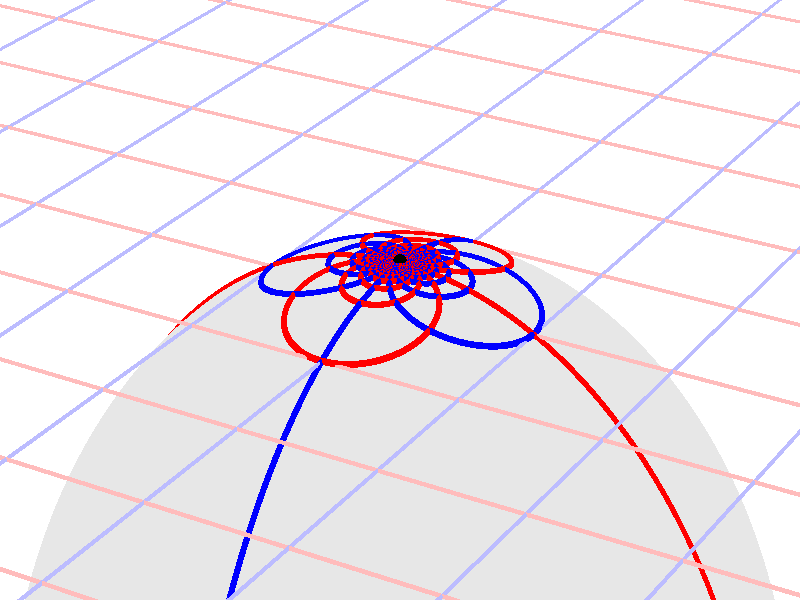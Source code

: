 #version 3.7;
global_settings{assumed_gamma 1.0}
camera{perspective location <16.275953626987476496879026, 9.396926207859083390872001, 6.840402866513374036117057> right <0.133333333333333331482962, -0.230940107675850353485814, -0.000000000000000000000000> up <-0.044429719908903583802662, -0.025651510749425152774217, 0.140953893117886280839102> direction <0.813797681349373802639491, 0.469846310392954158441370, 0.342020143325668712908083> sky <-0.296198132726023855010311, -0.171010071662834328698466, 0.939692620785908427905042> look_at <15.462155945638102139128023, 8.927079897466128954874875, 6.498382723187705600764730>}
light_source{<16.275953626987476496879026, 9.396926207859083390872001, 6.840402866513374036117057> rgb<1.0,1.0,1.0>}
background{rgb<1,1,1>}
union{object{sphere{<0.000000000000000000000000, 0.000000000000000000000000, -2.525637899115650064629790>,2.716403283286433101295643} pigment{rgbft<0.8,0.8,0.8,0.2,0.2>}}object{union{cylinder{<-50.000000000000000000000000, 50.000000000000000000000000, 0.000000000000000000000000>,<-50.000000000000000000000000, -50.000000000000000000000000, 0.000000000000000000000000>,0.010000000000000000208167}cylinder{<-49.000000000000000000000000, 50.000000000000000000000000, 0.000000000000000000000000>,<-49.000000000000000000000000, -50.000000000000000000000000, 0.000000000000000000000000>,0.010000000000000000208167}cylinder{<-48.000000000000000000000000, 50.000000000000000000000000, 0.000000000000000000000000>,<-48.000000000000000000000000, -50.000000000000000000000000, 0.000000000000000000000000>,0.010000000000000000208167}cylinder{<-47.000000000000000000000000, 50.000000000000000000000000, 0.000000000000000000000000>,<-47.000000000000000000000000, -50.000000000000000000000000, 0.000000000000000000000000>,0.010000000000000000208167}cylinder{<-46.000000000000000000000000, 50.000000000000000000000000, 0.000000000000000000000000>,<-46.000000000000000000000000, -50.000000000000000000000000, 0.000000000000000000000000>,0.010000000000000000208167}cylinder{<-45.000000000000000000000000, 50.000000000000000000000000, 0.000000000000000000000000>,<-45.000000000000000000000000, -50.000000000000000000000000, 0.000000000000000000000000>,0.010000000000000000208167}cylinder{<-44.000000000000000000000000, 50.000000000000000000000000, 0.000000000000000000000000>,<-44.000000000000000000000000, -50.000000000000000000000000, 0.000000000000000000000000>,0.010000000000000000208167}cylinder{<-43.000000000000000000000000, 50.000000000000000000000000, 0.000000000000000000000000>,<-43.000000000000000000000000, -50.000000000000000000000000, 0.000000000000000000000000>,0.010000000000000000208167}cylinder{<-42.000000000000000000000000, 50.000000000000000000000000, 0.000000000000000000000000>,<-42.000000000000000000000000, -50.000000000000000000000000, 0.000000000000000000000000>,0.010000000000000000208167}cylinder{<-41.000000000000000000000000, 50.000000000000000000000000, 0.000000000000000000000000>,<-41.000000000000000000000000, -50.000000000000000000000000, 0.000000000000000000000000>,0.010000000000000000208167}cylinder{<-40.000000000000000000000000, 50.000000000000000000000000, 0.000000000000000000000000>,<-40.000000000000000000000000, -50.000000000000000000000000, 0.000000000000000000000000>,0.010000000000000000208167}cylinder{<-39.000000000000000000000000, 50.000000000000000000000000, 0.000000000000000000000000>,<-39.000000000000000000000000, -50.000000000000000000000000, 0.000000000000000000000000>,0.010000000000000000208167}cylinder{<-38.000000000000000000000000, 50.000000000000000000000000, 0.000000000000000000000000>,<-38.000000000000000000000000, -50.000000000000000000000000, 0.000000000000000000000000>,0.010000000000000000208167}cylinder{<-37.000000000000000000000000, 50.000000000000000000000000, 0.000000000000000000000000>,<-37.000000000000000000000000, -50.000000000000000000000000, 0.000000000000000000000000>,0.010000000000000000208167}cylinder{<-36.000000000000000000000000, 50.000000000000000000000000, 0.000000000000000000000000>,<-36.000000000000000000000000, -50.000000000000000000000000, 0.000000000000000000000000>,0.010000000000000000208167}cylinder{<-35.000000000000000000000000, 50.000000000000000000000000, 0.000000000000000000000000>,<-35.000000000000000000000000, -50.000000000000000000000000, 0.000000000000000000000000>,0.010000000000000000208167}cylinder{<-34.000000000000000000000000, 50.000000000000000000000000, 0.000000000000000000000000>,<-34.000000000000000000000000, -50.000000000000000000000000, 0.000000000000000000000000>,0.010000000000000000208167}cylinder{<-33.000000000000000000000000, 50.000000000000000000000000, 0.000000000000000000000000>,<-33.000000000000000000000000, -50.000000000000000000000000, 0.000000000000000000000000>,0.010000000000000000208167}cylinder{<-32.000000000000000000000000, 50.000000000000000000000000, 0.000000000000000000000000>,<-32.000000000000000000000000, -50.000000000000000000000000, 0.000000000000000000000000>,0.010000000000000000208167}cylinder{<-31.000000000000000000000000, 50.000000000000000000000000, 0.000000000000000000000000>,<-31.000000000000000000000000, -50.000000000000000000000000, 0.000000000000000000000000>,0.010000000000000000208167}cylinder{<-30.000000000000000000000000, 50.000000000000000000000000, 0.000000000000000000000000>,<-30.000000000000000000000000, -50.000000000000000000000000, 0.000000000000000000000000>,0.010000000000000000208167}cylinder{<-29.000000000000000000000000, 50.000000000000000000000000, 0.000000000000000000000000>,<-29.000000000000000000000000, -50.000000000000000000000000, 0.000000000000000000000000>,0.010000000000000000208167}cylinder{<-28.000000000000000000000000, 50.000000000000000000000000, 0.000000000000000000000000>,<-28.000000000000000000000000, -50.000000000000000000000000, 0.000000000000000000000000>,0.010000000000000000208167}cylinder{<-27.000000000000000000000000, 50.000000000000000000000000, 0.000000000000000000000000>,<-27.000000000000000000000000, -50.000000000000000000000000, 0.000000000000000000000000>,0.010000000000000000208167}cylinder{<-26.000000000000000000000000, 50.000000000000000000000000, 0.000000000000000000000000>,<-26.000000000000000000000000, -50.000000000000000000000000, 0.000000000000000000000000>,0.010000000000000000208167}cylinder{<-25.000000000000000000000000, 50.000000000000000000000000, 0.000000000000000000000000>,<-25.000000000000000000000000, -50.000000000000000000000000, 0.000000000000000000000000>,0.010000000000000000208167}cylinder{<-24.000000000000000000000000, 50.000000000000000000000000, 0.000000000000000000000000>,<-24.000000000000000000000000, -50.000000000000000000000000, 0.000000000000000000000000>,0.010000000000000000208167}cylinder{<-23.000000000000000000000000, 50.000000000000000000000000, 0.000000000000000000000000>,<-23.000000000000000000000000, -50.000000000000000000000000, 0.000000000000000000000000>,0.010000000000000000208167}cylinder{<-22.000000000000000000000000, 50.000000000000000000000000, 0.000000000000000000000000>,<-22.000000000000000000000000, -50.000000000000000000000000, 0.000000000000000000000000>,0.010000000000000000208167}cylinder{<-21.000000000000000000000000, 50.000000000000000000000000, 0.000000000000000000000000>,<-21.000000000000000000000000, -50.000000000000000000000000, 0.000000000000000000000000>,0.010000000000000000208167}cylinder{<-20.000000000000000000000000, 50.000000000000000000000000, 0.000000000000000000000000>,<-20.000000000000000000000000, -50.000000000000000000000000, 0.000000000000000000000000>,0.010000000000000000208167}cylinder{<-19.000000000000000000000000, 50.000000000000000000000000, 0.000000000000000000000000>,<-19.000000000000000000000000, -50.000000000000000000000000, 0.000000000000000000000000>,0.010000000000000000208167}cylinder{<-18.000000000000000000000000, 50.000000000000000000000000, 0.000000000000000000000000>,<-18.000000000000000000000000, -50.000000000000000000000000, 0.000000000000000000000000>,0.010000000000000000208167}cylinder{<-17.000000000000000000000000, 50.000000000000000000000000, 0.000000000000000000000000>,<-17.000000000000000000000000, -50.000000000000000000000000, 0.000000000000000000000000>,0.010000000000000000208167}cylinder{<-16.000000000000000000000000, 50.000000000000000000000000, 0.000000000000000000000000>,<-16.000000000000000000000000, -50.000000000000000000000000, 0.000000000000000000000000>,0.010000000000000000208167}cylinder{<-15.000000000000000000000000, 50.000000000000000000000000, 0.000000000000000000000000>,<-15.000000000000000000000000, -50.000000000000000000000000, 0.000000000000000000000000>,0.010000000000000000208167}cylinder{<-14.000000000000000000000000, 50.000000000000000000000000, 0.000000000000000000000000>,<-14.000000000000000000000000, -50.000000000000000000000000, 0.000000000000000000000000>,0.010000000000000000208167}cylinder{<-13.000000000000000000000000, 50.000000000000000000000000, 0.000000000000000000000000>,<-13.000000000000000000000000, -50.000000000000000000000000, 0.000000000000000000000000>,0.010000000000000000208167}cylinder{<-12.000000000000000000000000, 50.000000000000000000000000, 0.000000000000000000000000>,<-12.000000000000000000000000, -50.000000000000000000000000, 0.000000000000000000000000>,0.010000000000000000208167}cylinder{<-11.000000000000000000000000, 50.000000000000000000000000, 0.000000000000000000000000>,<-11.000000000000000000000000, -50.000000000000000000000000, 0.000000000000000000000000>,0.010000000000000000208167}cylinder{<-10.000000000000000000000000, 50.000000000000000000000000, 0.000000000000000000000000>,<-10.000000000000000000000000, -50.000000000000000000000000, 0.000000000000000000000000>,0.010000000000000000208167}cylinder{<-9.000000000000000000000000, 50.000000000000000000000000, 0.000000000000000000000000>,<-9.000000000000000000000000, -50.000000000000000000000000, 0.000000000000000000000000>,0.010000000000000000208167}cylinder{<-8.000000000000000000000000, 50.000000000000000000000000, 0.000000000000000000000000>,<-8.000000000000000000000000, -50.000000000000000000000000, 0.000000000000000000000000>,0.010000000000000000208167}cylinder{<-7.000000000000000000000000, 50.000000000000000000000000, 0.000000000000000000000000>,<-7.000000000000000000000000, -50.000000000000000000000000, 0.000000000000000000000000>,0.010000000000000000208167}cylinder{<-6.000000000000000000000000, 50.000000000000000000000000, 0.000000000000000000000000>,<-6.000000000000000000000000, -50.000000000000000000000000, 0.000000000000000000000000>,0.010000000000000000208167}cylinder{<-5.000000000000000000000000, 50.000000000000000000000000, 0.000000000000000000000000>,<-5.000000000000000000000000, -50.000000000000000000000000, 0.000000000000000000000000>,0.010000000000000000208167}cylinder{<-4.000000000000000000000000, 50.000000000000000000000000, 0.000000000000000000000000>,<-4.000000000000000000000000, -50.000000000000000000000000, 0.000000000000000000000000>,0.010000000000000000208167}cylinder{<-3.000000000000000000000000, 50.000000000000000000000000, 0.000000000000000000000000>,<-3.000000000000000000000000, -50.000000000000000000000000, 0.000000000000000000000000>,0.010000000000000000208167}cylinder{<-2.000000000000000000000000, 50.000000000000000000000000, 0.000000000000000000000000>,<-2.000000000000000000000000, -50.000000000000000000000000, 0.000000000000000000000000>,0.010000000000000000208167}cylinder{<-1.000000000000000000000000, 50.000000000000000000000000, 0.000000000000000000000000>,<-1.000000000000000000000000, -50.000000000000000000000000, 0.000000000000000000000000>,0.010000000000000000208167}cylinder{<0.000000000000000000000000, 50.000000000000000000000000, 0.000000000000000000000000>,<0.000000000000000000000000, -50.000000000000000000000000, 0.000000000000000000000000>,0.010000000000000000208167}cylinder{<1.000000000000000000000000, 50.000000000000000000000000, 0.000000000000000000000000>,<1.000000000000000000000000, -50.000000000000000000000000, 0.000000000000000000000000>,0.010000000000000000208167}cylinder{<2.000000000000000000000000, 50.000000000000000000000000, 0.000000000000000000000000>,<2.000000000000000000000000, -50.000000000000000000000000, 0.000000000000000000000000>,0.010000000000000000208167}cylinder{<3.000000000000000000000000, 50.000000000000000000000000, 0.000000000000000000000000>,<3.000000000000000000000000, -50.000000000000000000000000, 0.000000000000000000000000>,0.010000000000000000208167}cylinder{<4.000000000000000000000000, 50.000000000000000000000000, 0.000000000000000000000000>,<4.000000000000000000000000, -50.000000000000000000000000, 0.000000000000000000000000>,0.010000000000000000208167}cylinder{<5.000000000000000000000000, 50.000000000000000000000000, 0.000000000000000000000000>,<5.000000000000000000000000, -50.000000000000000000000000, 0.000000000000000000000000>,0.010000000000000000208167}cylinder{<6.000000000000000000000000, 50.000000000000000000000000, 0.000000000000000000000000>,<6.000000000000000000000000, -50.000000000000000000000000, 0.000000000000000000000000>,0.010000000000000000208167}cylinder{<7.000000000000000000000000, 50.000000000000000000000000, 0.000000000000000000000000>,<7.000000000000000000000000, -50.000000000000000000000000, 0.000000000000000000000000>,0.010000000000000000208167}cylinder{<8.000000000000000000000000, 50.000000000000000000000000, 0.000000000000000000000000>,<8.000000000000000000000000, -50.000000000000000000000000, 0.000000000000000000000000>,0.010000000000000000208167}cylinder{<9.000000000000000000000000, 50.000000000000000000000000, 0.000000000000000000000000>,<9.000000000000000000000000, -50.000000000000000000000000, 0.000000000000000000000000>,0.010000000000000000208167}cylinder{<10.000000000000000000000000, 50.000000000000000000000000, 0.000000000000000000000000>,<10.000000000000000000000000, -50.000000000000000000000000, 0.000000000000000000000000>,0.010000000000000000208167}cylinder{<11.000000000000000000000000, 50.000000000000000000000000, 0.000000000000000000000000>,<11.000000000000000000000000, -50.000000000000000000000000, 0.000000000000000000000000>,0.010000000000000000208167}cylinder{<12.000000000000000000000000, 50.000000000000000000000000, 0.000000000000000000000000>,<12.000000000000000000000000, -50.000000000000000000000000, 0.000000000000000000000000>,0.010000000000000000208167}cylinder{<13.000000000000000000000000, 50.000000000000000000000000, 0.000000000000000000000000>,<13.000000000000000000000000, -50.000000000000000000000000, 0.000000000000000000000000>,0.010000000000000000208167}cylinder{<14.000000000000000000000000, 50.000000000000000000000000, 0.000000000000000000000000>,<14.000000000000000000000000, -50.000000000000000000000000, 0.000000000000000000000000>,0.010000000000000000208167}cylinder{<15.000000000000000000000000, 50.000000000000000000000000, 0.000000000000000000000000>,<15.000000000000000000000000, -50.000000000000000000000000, 0.000000000000000000000000>,0.010000000000000000208167}cylinder{<16.000000000000000000000000, 50.000000000000000000000000, 0.000000000000000000000000>,<16.000000000000000000000000, -50.000000000000000000000000, 0.000000000000000000000000>,0.010000000000000000208167}cylinder{<17.000000000000000000000000, 50.000000000000000000000000, 0.000000000000000000000000>,<17.000000000000000000000000, -50.000000000000000000000000, 0.000000000000000000000000>,0.010000000000000000208167}cylinder{<18.000000000000000000000000, 50.000000000000000000000000, 0.000000000000000000000000>,<18.000000000000000000000000, -50.000000000000000000000000, 0.000000000000000000000000>,0.010000000000000000208167}cylinder{<19.000000000000000000000000, 50.000000000000000000000000, 0.000000000000000000000000>,<19.000000000000000000000000, -50.000000000000000000000000, 0.000000000000000000000000>,0.010000000000000000208167}cylinder{<20.000000000000000000000000, 50.000000000000000000000000, 0.000000000000000000000000>,<20.000000000000000000000000, -50.000000000000000000000000, 0.000000000000000000000000>,0.010000000000000000208167}cylinder{<21.000000000000000000000000, 50.000000000000000000000000, 0.000000000000000000000000>,<21.000000000000000000000000, -50.000000000000000000000000, 0.000000000000000000000000>,0.010000000000000000208167}cylinder{<22.000000000000000000000000, 50.000000000000000000000000, 0.000000000000000000000000>,<22.000000000000000000000000, -50.000000000000000000000000, 0.000000000000000000000000>,0.010000000000000000208167}cylinder{<23.000000000000000000000000, 50.000000000000000000000000, 0.000000000000000000000000>,<23.000000000000000000000000, -50.000000000000000000000000, 0.000000000000000000000000>,0.010000000000000000208167}cylinder{<24.000000000000000000000000, 50.000000000000000000000000, 0.000000000000000000000000>,<24.000000000000000000000000, -50.000000000000000000000000, 0.000000000000000000000000>,0.010000000000000000208167}cylinder{<25.000000000000000000000000, 50.000000000000000000000000, 0.000000000000000000000000>,<25.000000000000000000000000, -50.000000000000000000000000, 0.000000000000000000000000>,0.010000000000000000208167}cylinder{<26.000000000000000000000000, 50.000000000000000000000000, 0.000000000000000000000000>,<26.000000000000000000000000, -50.000000000000000000000000, 0.000000000000000000000000>,0.010000000000000000208167}cylinder{<27.000000000000000000000000, 50.000000000000000000000000, 0.000000000000000000000000>,<27.000000000000000000000000, -50.000000000000000000000000, 0.000000000000000000000000>,0.010000000000000000208167}cylinder{<28.000000000000000000000000, 50.000000000000000000000000, 0.000000000000000000000000>,<28.000000000000000000000000, -50.000000000000000000000000, 0.000000000000000000000000>,0.010000000000000000208167}cylinder{<29.000000000000000000000000, 50.000000000000000000000000, 0.000000000000000000000000>,<29.000000000000000000000000, -50.000000000000000000000000, 0.000000000000000000000000>,0.010000000000000000208167}cylinder{<30.000000000000000000000000, 50.000000000000000000000000, 0.000000000000000000000000>,<30.000000000000000000000000, -50.000000000000000000000000, 0.000000000000000000000000>,0.010000000000000000208167}cylinder{<31.000000000000000000000000, 50.000000000000000000000000, 0.000000000000000000000000>,<31.000000000000000000000000, -50.000000000000000000000000, 0.000000000000000000000000>,0.010000000000000000208167}cylinder{<32.000000000000000000000000, 50.000000000000000000000000, 0.000000000000000000000000>,<32.000000000000000000000000, -50.000000000000000000000000, 0.000000000000000000000000>,0.010000000000000000208167}cylinder{<33.000000000000000000000000, 50.000000000000000000000000, 0.000000000000000000000000>,<33.000000000000000000000000, -50.000000000000000000000000, 0.000000000000000000000000>,0.010000000000000000208167}cylinder{<34.000000000000000000000000, 50.000000000000000000000000, 0.000000000000000000000000>,<34.000000000000000000000000, -50.000000000000000000000000, 0.000000000000000000000000>,0.010000000000000000208167}cylinder{<35.000000000000000000000000, 50.000000000000000000000000, 0.000000000000000000000000>,<35.000000000000000000000000, -50.000000000000000000000000, 0.000000000000000000000000>,0.010000000000000000208167}cylinder{<36.000000000000000000000000, 50.000000000000000000000000, 0.000000000000000000000000>,<36.000000000000000000000000, -50.000000000000000000000000, 0.000000000000000000000000>,0.010000000000000000208167}cylinder{<37.000000000000000000000000, 50.000000000000000000000000, 0.000000000000000000000000>,<37.000000000000000000000000, -50.000000000000000000000000, 0.000000000000000000000000>,0.010000000000000000208167}cylinder{<38.000000000000000000000000, 50.000000000000000000000000, 0.000000000000000000000000>,<38.000000000000000000000000, -50.000000000000000000000000, 0.000000000000000000000000>,0.010000000000000000208167}cylinder{<39.000000000000000000000000, 50.000000000000000000000000, 0.000000000000000000000000>,<39.000000000000000000000000, -50.000000000000000000000000, 0.000000000000000000000000>,0.010000000000000000208167}cylinder{<40.000000000000000000000000, 50.000000000000000000000000, 0.000000000000000000000000>,<40.000000000000000000000000, -50.000000000000000000000000, 0.000000000000000000000000>,0.010000000000000000208167}cylinder{<41.000000000000000000000000, 50.000000000000000000000000, 0.000000000000000000000000>,<41.000000000000000000000000, -50.000000000000000000000000, 0.000000000000000000000000>,0.010000000000000000208167}cylinder{<42.000000000000000000000000, 50.000000000000000000000000, 0.000000000000000000000000>,<42.000000000000000000000000, -50.000000000000000000000000, 0.000000000000000000000000>,0.010000000000000000208167}cylinder{<43.000000000000000000000000, 50.000000000000000000000000, 0.000000000000000000000000>,<43.000000000000000000000000, -50.000000000000000000000000, 0.000000000000000000000000>,0.010000000000000000208167}cylinder{<44.000000000000000000000000, 50.000000000000000000000000, 0.000000000000000000000000>,<44.000000000000000000000000, -50.000000000000000000000000, 0.000000000000000000000000>,0.010000000000000000208167}cylinder{<45.000000000000000000000000, 50.000000000000000000000000, 0.000000000000000000000000>,<45.000000000000000000000000, -50.000000000000000000000000, 0.000000000000000000000000>,0.010000000000000000208167}cylinder{<46.000000000000000000000000, 50.000000000000000000000000, 0.000000000000000000000000>,<46.000000000000000000000000, -50.000000000000000000000000, 0.000000000000000000000000>,0.010000000000000000208167}cylinder{<47.000000000000000000000000, 50.000000000000000000000000, 0.000000000000000000000000>,<47.000000000000000000000000, -50.000000000000000000000000, 0.000000000000000000000000>,0.010000000000000000208167}cylinder{<48.000000000000000000000000, 50.000000000000000000000000, 0.000000000000000000000000>,<48.000000000000000000000000, -50.000000000000000000000000, 0.000000000000000000000000>,0.010000000000000000208167}cylinder{<49.000000000000000000000000, 50.000000000000000000000000, 0.000000000000000000000000>,<49.000000000000000000000000, -50.000000000000000000000000, 0.000000000000000000000000>,0.010000000000000000208167}cylinder{<50.000000000000000000000000, 50.000000000000000000000000, 0.000000000000000000000000>,<50.000000000000000000000000, -50.000000000000000000000000, 0.000000000000000000000000>,0.010000000000000000208167}} pigment{rgb<1.0,0.5,0.5>}}object{union{cylinder{<50.000000000000000000000000, -50.000000000000000000000000, 0.000000000000000000000000>,<-50.000000000000000000000000, -50.000000000000000000000000, 0.000000000000000000000000>,0.010000000000000000208167}cylinder{<50.000000000000000000000000, -49.000000000000000000000000, 0.000000000000000000000000>,<-50.000000000000000000000000, -49.000000000000000000000000, 0.000000000000000000000000>,0.010000000000000000208167}cylinder{<50.000000000000000000000000, -48.000000000000000000000000, 0.000000000000000000000000>,<-50.000000000000000000000000, -48.000000000000000000000000, 0.000000000000000000000000>,0.010000000000000000208167}cylinder{<50.000000000000000000000000, -47.000000000000000000000000, 0.000000000000000000000000>,<-50.000000000000000000000000, -47.000000000000000000000000, 0.000000000000000000000000>,0.010000000000000000208167}cylinder{<50.000000000000000000000000, -46.000000000000000000000000, 0.000000000000000000000000>,<-50.000000000000000000000000, -46.000000000000000000000000, 0.000000000000000000000000>,0.010000000000000000208167}cylinder{<50.000000000000000000000000, -45.000000000000000000000000, 0.000000000000000000000000>,<-50.000000000000000000000000, -45.000000000000000000000000, 0.000000000000000000000000>,0.010000000000000000208167}cylinder{<50.000000000000000000000000, -44.000000000000000000000000, 0.000000000000000000000000>,<-50.000000000000000000000000, -44.000000000000000000000000, 0.000000000000000000000000>,0.010000000000000000208167}cylinder{<50.000000000000000000000000, -43.000000000000000000000000, 0.000000000000000000000000>,<-50.000000000000000000000000, -43.000000000000000000000000, 0.000000000000000000000000>,0.010000000000000000208167}cylinder{<50.000000000000000000000000, -42.000000000000000000000000, 0.000000000000000000000000>,<-50.000000000000000000000000, -42.000000000000000000000000, 0.000000000000000000000000>,0.010000000000000000208167}cylinder{<50.000000000000000000000000, -41.000000000000000000000000, 0.000000000000000000000000>,<-50.000000000000000000000000, -41.000000000000000000000000, 0.000000000000000000000000>,0.010000000000000000208167}cylinder{<50.000000000000000000000000, -40.000000000000000000000000, 0.000000000000000000000000>,<-50.000000000000000000000000, -40.000000000000000000000000, 0.000000000000000000000000>,0.010000000000000000208167}cylinder{<50.000000000000000000000000, -39.000000000000000000000000, 0.000000000000000000000000>,<-50.000000000000000000000000, -39.000000000000000000000000, 0.000000000000000000000000>,0.010000000000000000208167}cylinder{<50.000000000000000000000000, -38.000000000000000000000000, 0.000000000000000000000000>,<-50.000000000000000000000000, -38.000000000000000000000000, 0.000000000000000000000000>,0.010000000000000000208167}cylinder{<50.000000000000000000000000, -37.000000000000000000000000, 0.000000000000000000000000>,<-50.000000000000000000000000, -37.000000000000000000000000, 0.000000000000000000000000>,0.010000000000000000208167}cylinder{<50.000000000000000000000000, -36.000000000000000000000000, 0.000000000000000000000000>,<-50.000000000000000000000000, -36.000000000000000000000000, 0.000000000000000000000000>,0.010000000000000000208167}cylinder{<50.000000000000000000000000, -35.000000000000000000000000, 0.000000000000000000000000>,<-50.000000000000000000000000, -35.000000000000000000000000, 0.000000000000000000000000>,0.010000000000000000208167}cylinder{<50.000000000000000000000000, -34.000000000000000000000000, 0.000000000000000000000000>,<-50.000000000000000000000000, -34.000000000000000000000000, 0.000000000000000000000000>,0.010000000000000000208167}cylinder{<50.000000000000000000000000, -33.000000000000000000000000, 0.000000000000000000000000>,<-50.000000000000000000000000, -33.000000000000000000000000, 0.000000000000000000000000>,0.010000000000000000208167}cylinder{<50.000000000000000000000000, -32.000000000000000000000000, 0.000000000000000000000000>,<-50.000000000000000000000000, -32.000000000000000000000000, 0.000000000000000000000000>,0.010000000000000000208167}cylinder{<50.000000000000000000000000, -31.000000000000000000000000, 0.000000000000000000000000>,<-50.000000000000000000000000, -31.000000000000000000000000, 0.000000000000000000000000>,0.010000000000000000208167}cylinder{<50.000000000000000000000000, -30.000000000000000000000000, 0.000000000000000000000000>,<-50.000000000000000000000000, -30.000000000000000000000000, 0.000000000000000000000000>,0.010000000000000000208167}cylinder{<50.000000000000000000000000, -29.000000000000000000000000, 0.000000000000000000000000>,<-50.000000000000000000000000, -29.000000000000000000000000, 0.000000000000000000000000>,0.010000000000000000208167}cylinder{<50.000000000000000000000000, -28.000000000000000000000000, 0.000000000000000000000000>,<-50.000000000000000000000000, -28.000000000000000000000000, 0.000000000000000000000000>,0.010000000000000000208167}cylinder{<50.000000000000000000000000, -27.000000000000000000000000, 0.000000000000000000000000>,<-50.000000000000000000000000, -27.000000000000000000000000, 0.000000000000000000000000>,0.010000000000000000208167}cylinder{<50.000000000000000000000000, -26.000000000000000000000000, 0.000000000000000000000000>,<-50.000000000000000000000000, -26.000000000000000000000000, 0.000000000000000000000000>,0.010000000000000000208167}cylinder{<50.000000000000000000000000, -25.000000000000000000000000, 0.000000000000000000000000>,<-50.000000000000000000000000, -25.000000000000000000000000, 0.000000000000000000000000>,0.010000000000000000208167}cylinder{<50.000000000000000000000000, -24.000000000000000000000000, 0.000000000000000000000000>,<-50.000000000000000000000000, -24.000000000000000000000000, 0.000000000000000000000000>,0.010000000000000000208167}cylinder{<50.000000000000000000000000, -23.000000000000000000000000, 0.000000000000000000000000>,<-50.000000000000000000000000, -23.000000000000000000000000, 0.000000000000000000000000>,0.010000000000000000208167}cylinder{<50.000000000000000000000000, -22.000000000000000000000000, 0.000000000000000000000000>,<-50.000000000000000000000000, -22.000000000000000000000000, 0.000000000000000000000000>,0.010000000000000000208167}cylinder{<50.000000000000000000000000, -21.000000000000000000000000, 0.000000000000000000000000>,<-50.000000000000000000000000, -21.000000000000000000000000, 0.000000000000000000000000>,0.010000000000000000208167}cylinder{<50.000000000000000000000000, -20.000000000000000000000000, 0.000000000000000000000000>,<-50.000000000000000000000000, -20.000000000000000000000000, 0.000000000000000000000000>,0.010000000000000000208167}cylinder{<50.000000000000000000000000, -19.000000000000000000000000, 0.000000000000000000000000>,<-50.000000000000000000000000, -19.000000000000000000000000, 0.000000000000000000000000>,0.010000000000000000208167}cylinder{<50.000000000000000000000000, -18.000000000000000000000000, 0.000000000000000000000000>,<-50.000000000000000000000000, -18.000000000000000000000000, 0.000000000000000000000000>,0.010000000000000000208167}cylinder{<50.000000000000000000000000, -17.000000000000000000000000, 0.000000000000000000000000>,<-50.000000000000000000000000, -17.000000000000000000000000, 0.000000000000000000000000>,0.010000000000000000208167}cylinder{<50.000000000000000000000000, -16.000000000000000000000000, 0.000000000000000000000000>,<-50.000000000000000000000000, -16.000000000000000000000000, 0.000000000000000000000000>,0.010000000000000000208167}cylinder{<50.000000000000000000000000, -15.000000000000000000000000, 0.000000000000000000000000>,<-50.000000000000000000000000, -15.000000000000000000000000, 0.000000000000000000000000>,0.010000000000000000208167}cylinder{<50.000000000000000000000000, -14.000000000000000000000000, 0.000000000000000000000000>,<-50.000000000000000000000000, -14.000000000000000000000000, 0.000000000000000000000000>,0.010000000000000000208167}cylinder{<50.000000000000000000000000, -13.000000000000000000000000, 0.000000000000000000000000>,<-50.000000000000000000000000, -13.000000000000000000000000, 0.000000000000000000000000>,0.010000000000000000208167}cylinder{<50.000000000000000000000000, -12.000000000000000000000000, 0.000000000000000000000000>,<-50.000000000000000000000000, -12.000000000000000000000000, 0.000000000000000000000000>,0.010000000000000000208167}cylinder{<50.000000000000000000000000, -11.000000000000000000000000, 0.000000000000000000000000>,<-50.000000000000000000000000, -11.000000000000000000000000, 0.000000000000000000000000>,0.010000000000000000208167}cylinder{<50.000000000000000000000000, -10.000000000000000000000000, 0.000000000000000000000000>,<-50.000000000000000000000000, -10.000000000000000000000000, 0.000000000000000000000000>,0.010000000000000000208167}cylinder{<50.000000000000000000000000, -9.000000000000000000000000, 0.000000000000000000000000>,<-50.000000000000000000000000, -9.000000000000000000000000, 0.000000000000000000000000>,0.010000000000000000208167}cylinder{<50.000000000000000000000000, -8.000000000000000000000000, 0.000000000000000000000000>,<-50.000000000000000000000000, -8.000000000000000000000000, 0.000000000000000000000000>,0.010000000000000000208167}cylinder{<50.000000000000000000000000, -7.000000000000000000000000, 0.000000000000000000000000>,<-50.000000000000000000000000, -7.000000000000000000000000, 0.000000000000000000000000>,0.010000000000000000208167}cylinder{<50.000000000000000000000000, -6.000000000000000000000000, 0.000000000000000000000000>,<-50.000000000000000000000000, -6.000000000000000000000000, 0.000000000000000000000000>,0.010000000000000000208167}cylinder{<50.000000000000000000000000, -5.000000000000000000000000, 0.000000000000000000000000>,<-50.000000000000000000000000, -5.000000000000000000000000, 0.000000000000000000000000>,0.010000000000000000208167}cylinder{<50.000000000000000000000000, -4.000000000000000000000000, 0.000000000000000000000000>,<-50.000000000000000000000000, -4.000000000000000000000000, 0.000000000000000000000000>,0.010000000000000000208167}cylinder{<50.000000000000000000000000, -3.000000000000000000000000, 0.000000000000000000000000>,<-50.000000000000000000000000, -3.000000000000000000000000, 0.000000000000000000000000>,0.010000000000000000208167}cylinder{<50.000000000000000000000000, -2.000000000000000000000000, 0.000000000000000000000000>,<-50.000000000000000000000000, -2.000000000000000000000000, 0.000000000000000000000000>,0.010000000000000000208167}cylinder{<50.000000000000000000000000, -1.000000000000000000000000, 0.000000000000000000000000>,<-50.000000000000000000000000, -1.000000000000000000000000, 0.000000000000000000000000>,0.010000000000000000208167}cylinder{<50.000000000000000000000000, 0.000000000000000000000000, 0.000000000000000000000000>,<-50.000000000000000000000000, 0.000000000000000000000000, 0.000000000000000000000000>,0.010000000000000000208167}cylinder{<50.000000000000000000000000, 1.000000000000000000000000, 0.000000000000000000000000>,<-50.000000000000000000000000, 1.000000000000000000000000, 0.000000000000000000000000>,0.010000000000000000208167}cylinder{<50.000000000000000000000000, 2.000000000000000000000000, 0.000000000000000000000000>,<-50.000000000000000000000000, 2.000000000000000000000000, 0.000000000000000000000000>,0.010000000000000000208167}cylinder{<50.000000000000000000000000, 3.000000000000000000000000, 0.000000000000000000000000>,<-50.000000000000000000000000, 3.000000000000000000000000, 0.000000000000000000000000>,0.010000000000000000208167}cylinder{<50.000000000000000000000000, 4.000000000000000000000000, 0.000000000000000000000000>,<-50.000000000000000000000000, 4.000000000000000000000000, 0.000000000000000000000000>,0.010000000000000000208167}cylinder{<50.000000000000000000000000, 5.000000000000000000000000, 0.000000000000000000000000>,<-50.000000000000000000000000, 5.000000000000000000000000, 0.000000000000000000000000>,0.010000000000000000208167}cylinder{<50.000000000000000000000000, 6.000000000000000000000000, 0.000000000000000000000000>,<-50.000000000000000000000000, 6.000000000000000000000000, 0.000000000000000000000000>,0.010000000000000000208167}cylinder{<50.000000000000000000000000, 7.000000000000000000000000, 0.000000000000000000000000>,<-50.000000000000000000000000, 7.000000000000000000000000, 0.000000000000000000000000>,0.010000000000000000208167}cylinder{<50.000000000000000000000000, 8.000000000000000000000000, 0.000000000000000000000000>,<-50.000000000000000000000000, 8.000000000000000000000000, 0.000000000000000000000000>,0.010000000000000000208167}cylinder{<50.000000000000000000000000, 9.000000000000000000000000, 0.000000000000000000000000>,<-50.000000000000000000000000, 9.000000000000000000000000, 0.000000000000000000000000>,0.010000000000000000208167}cylinder{<50.000000000000000000000000, 10.000000000000000000000000, 0.000000000000000000000000>,<-50.000000000000000000000000, 10.000000000000000000000000, 0.000000000000000000000000>,0.010000000000000000208167}cylinder{<50.000000000000000000000000, 11.000000000000000000000000, 0.000000000000000000000000>,<-50.000000000000000000000000, 11.000000000000000000000000, 0.000000000000000000000000>,0.010000000000000000208167}cylinder{<50.000000000000000000000000, 12.000000000000000000000000, 0.000000000000000000000000>,<-50.000000000000000000000000, 12.000000000000000000000000, 0.000000000000000000000000>,0.010000000000000000208167}cylinder{<50.000000000000000000000000, 13.000000000000000000000000, 0.000000000000000000000000>,<-50.000000000000000000000000, 13.000000000000000000000000, 0.000000000000000000000000>,0.010000000000000000208167}cylinder{<50.000000000000000000000000, 14.000000000000000000000000, 0.000000000000000000000000>,<-50.000000000000000000000000, 14.000000000000000000000000, 0.000000000000000000000000>,0.010000000000000000208167}cylinder{<50.000000000000000000000000, 15.000000000000000000000000, 0.000000000000000000000000>,<-50.000000000000000000000000, 15.000000000000000000000000, 0.000000000000000000000000>,0.010000000000000000208167}cylinder{<50.000000000000000000000000, 16.000000000000000000000000, 0.000000000000000000000000>,<-50.000000000000000000000000, 16.000000000000000000000000, 0.000000000000000000000000>,0.010000000000000000208167}cylinder{<50.000000000000000000000000, 17.000000000000000000000000, 0.000000000000000000000000>,<-50.000000000000000000000000, 17.000000000000000000000000, 0.000000000000000000000000>,0.010000000000000000208167}cylinder{<50.000000000000000000000000, 18.000000000000000000000000, 0.000000000000000000000000>,<-50.000000000000000000000000, 18.000000000000000000000000, 0.000000000000000000000000>,0.010000000000000000208167}cylinder{<50.000000000000000000000000, 19.000000000000000000000000, 0.000000000000000000000000>,<-50.000000000000000000000000, 19.000000000000000000000000, 0.000000000000000000000000>,0.010000000000000000208167}cylinder{<50.000000000000000000000000, 20.000000000000000000000000, 0.000000000000000000000000>,<-50.000000000000000000000000, 20.000000000000000000000000, 0.000000000000000000000000>,0.010000000000000000208167}cylinder{<50.000000000000000000000000, 21.000000000000000000000000, 0.000000000000000000000000>,<-50.000000000000000000000000, 21.000000000000000000000000, 0.000000000000000000000000>,0.010000000000000000208167}cylinder{<50.000000000000000000000000, 22.000000000000000000000000, 0.000000000000000000000000>,<-50.000000000000000000000000, 22.000000000000000000000000, 0.000000000000000000000000>,0.010000000000000000208167}cylinder{<50.000000000000000000000000, 23.000000000000000000000000, 0.000000000000000000000000>,<-50.000000000000000000000000, 23.000000000000000000000000, 0.000000000000000000000000>,0.010000000000000000208167}cylinder{<50.000000000000000000000000, 24.000000000000000000000000, 0.000000000000000000000000>,<-50.000000000000000000000000, 24.000000000000000000000000, 0.000000000000000000000000>,0.010000000000000000208167}cylinder{<50.000000000000000000000000, 25.000000000000000000000000, 0.000000000000000000000000>,<-50.000000000000000000000000, 25.000000000000000000000000, 0.000000000000000000000000>,0.010000000000000000208167}cylinder{<50.000000000000000000000000, 26.000000000000000000000000, 0.000000000000000000000000>,<-50.000000000000000000000000, 26.000000000000000000000000, 0.000000000000000000000000>,0.010000000000000000208167}cylinder{<50.000000000000000000000000, 27.000000000000000000000000, 0.000000000000000000000000>,<-50.000000000000000000000000, 27.000000000000000000000000, 0.000000000000000000000000>,0.010000000000000000208167}cylinder{<50.000000000000000000000000, 28.000000000000000000000000, 0.000000000000000000000000>,<-50.000000000000000000000000, 28.000000000000000000000000, 0.000000000000000000000000>,0.010000000000000000208167}cylinder{<50.000000000000000000000000, 29.000000000000000000000000, 0.000000000000000000000000>,<-50.000000000000000000000000, 29.000000000000000000000000, 0.000000000000000000000000>,0.010000000000000000208167}cylinder{<50.000000000000000000000000, 30.000000000000000000000000, 0.000000000000000000000000>,<-50.000000000000000000000000, 30.000000000000000000000000, 0.000000000000000000000000>,0.010000000000000000208167}cylinder{<50.000000000000000000000000, 31.000000000000000000000000, 0.000000000000000000000000>,<-50.000000000000000000000000, 31.000000000000000000000000, 0.000000000000000000000000>,0.010000000000000000208167}cylinder{<50.000000000000000000000000, 32.000000000000000000000000, 0.000000000000000000000000>,<-50.000000000000000000000000, 32.000000000000000000000000, 0.000000000000000000000000>,0.010000000000000000208167}cylinder{<50.000000000000000000000000, 33.000000000000000000000000, 0.000000000000000000000000>,<-50.000000000000000000000000, 33.000000000000000000000000, 0.000000000000000000000000>,0.010000000000000000208167}cylinder{<50.000000000000000000000000, 34.000000000000000000000000, 0.000000000000000000000000>,<-50.000000000000000000000000, 34.000000000000000000000000, 0.000000000000000000000000>,0.010000000000000000208167}cylinder{<50.000000000000000000000000, 35.000000000000000000000000, 0.000000000000000000000000>,<-50.000000000000000000000000, 35.000000000000000000000000, 0.000000000000000000000000>,0.010000000000000000208167}cylinder{<50.000000000000000000000000, 36.000000000000000000000000, 0.000000000000000000000000>,<-50.000000000000000000000000, 36.000000000000000000000000, 0.000000000000000000000000>,0.010000000000000000208167}cylinder{<50.000000000000000000000000, 37.000000000000000000000000, 0.000000000000000000000000>,<-50.000000000000000000000000, 37.000000000000000000000000, 0.000000000000000000000000>,0.010000000000000000208167}cylinder{<50.000000000000000000000000, 38.000000000000000000000000, 0.000000000000000000000000>,<-50.000000000000000000000000, 38.000000000000000000000000, 0.000000000000000000000000>,0.010000000000000000208167}cylinder{<50.000000000000000000000000, 39.000000000000000000000000, 0.000000000000000000000000>,<-50.000000000000000000000000, 39.000000000000000000000000, 0.000000000000000000000000>,0.010000000000000000208167}cylinder{<50.000000000000000000000000, 40.000000000000000000000000, 0.000000000000000000000000>,<-50.000000000000000000000000, 40.000000000000000000000000, 0.000000000000000000000000>,0.010000000000000000208167}cylinder{<50.000000000000000000000000, 41.000000000000000000000000, 0.000000000000000000000000>,<-50.000000000000000000000000, 41.000000000000000000000000, 0.000000000000000000000000>,0.010000000000000000208167}cylinder{<50.000000000000000000000000, 42.000000000000000000000000, 0.000000000000000000000000>,<-50.000000000000000000000000, 42.000000000000000000000000, 0.000000000000000000000000>,0.010000000000000000208167}cylinder{<50.000000000000000000000000, 43.000000000000000000000000, 0.000000000000000000000000>,<-50.000000000000000000000000, 43.000000000000000000000000, 0.000000000000000000000000>,0.010000000000000000208167}cylinder{<50.000000000000000000000000, 44.000000000000000000000000, 0.000000000000000000000000>,<-50.000000000000000000000000, 44.000000000000000000000000, 0.000000000000000000000000>,0.010000000000000000208167}cylinder{<50.000000000000000000000000, 45.000000000000000000000000, 0.000000000000000000000000>,<-50.000000000000000000000000, 45.000000000000000000000000, 0.000000000000000000000000>,0.010000000000000000208167}cylinder{<50.000000000000000000000000, 46.000000000000000000000000, 0.000000000000000000000000>,<-50.000000000000000000000000, 46.000000000000000000000000, 0.000000000000000000000000>,0.010000000000000000208167}cylinder{<50.000000000000000000000000, 47.000000000000000000000000, 0.000000000000000000000000>,<-50.000000000000000000000000, 47.000000000000000000000000, 0.000000000000000000000000>,0.010000000000000000208167}cylinder{<50.000000000000000000000000, 48.000000000000000000000000, 0.000000000000000000000000>,<-50.000000000000000000000000, 48.000000000000000000000000, 0.000000000000000000000000>,0.010000000000000000208167}cylinder{<50.000000000000000000000000, 49.000000000000000000000000, 0.000000000000000000000000>,<-50.000000000000000000000000, 49.000000000000000000000000, 0.000000000000000000000000>,0.010000000000000000208167}cylinder{<50.000000000000000000000000, 50.000000000000000000000000, 0.000000000000000000000000>,<-50.000000000000000000000000, 50.000000000000000000000000, 0.000000000000000000000000>,0.010000000000000000208167}} pigment{rgb<0.5,0.5,1.0>}}sphere{<0.000000000000000000000000, 0.000000000000000000000000, 0.190765384170783036665853>,0.050000000000000002775558}object{union{object{torus{0.010363838887271558525383,0.020000000000000000416334} matrix <0.999992721793023453535909, -0.000000000000000000000000, 0.003815279934791588299647, 0.003815279934791588299647, 0.000000000000000000000000, -0.999992721793023453535909, 0.000000000000000000000000, 1.000000000000000000000000, 0.000000000000000000000000, -0.010363763457096655459799, 0.000000000000000000000000, 0.190725843224646557372282>}object{torus{0.010575342629681681524967,0.020000000000000000416334} matrix <0.999992421695414801519064, -0.000000000000000000000000, 0.003893141628528422586858, 0.003893141628528422586858, 0.000000000000000000000000, -0.999992421695414801519064, 0.000000000000000000000000, 1.000000000000000000000000, 0.000000000000000000000000, -0.010575262486499889189040, 0.000000000000000000000000, 0.190724212864746722750908>}object{torus{0.010795658823426578301619,0.020000000000000000416334} matrix <0.999992102647441094553926, -0.000000000000000000000000, 0.003974247444447637743481, 0.003974247444447637743481, 0.000000000000000000000000, -0.999992102647441094553926, 0.000000000000000000000000, 1.000000000000000000000000, 0.000000000000000000000000, -0.010795573566308872340280, 0.000000000000000000000000, 0.190722479551140022824285>}object{torus{0.011025349947455005336638,0.020000000000000000416334} matrix <0.999991763018987844802155, -0.000000000000000000000000, 0.004058804525577834783345, 0.004058804525577834783345, 0.000000000000000000000000, -0.999991763018987844802155, 0.000000000000000000000000, 1.000000000000000000000000, 0.000000000000000000000000, -0.011025259131867234940749, 0.000000000000000000000000, 0.190720634430469743181291>}object{torus{0.011265027389895588411095,0.020000000000000000416334} matrix <0.999991401001411261972862, -0.000000000000000000000000, 0.004147037886863116050440, 0.004147037886863116050440, 0.000000000000000000000000, -0.999991401001411261972862, 0.000000000000000000000000, 1.000000000000000000000000, 0.000000000000000000000000, -0.011264930521914602937206, 0.000000000000000000000000, 0.190718667674915354215415>}object{torus{0.011515356882094459137211,0.020000000000000000416334} matrix <0.999991014582423232148756, -0.000000000000000000000000, 0.004239192660874198381737, 0.004239192660874198381737, 0.000000000000000000000000, -0.999991014582423232148756, 0.000000000000000000000000, 1.000000000000000000000000, 0.000000000000000000000000, -0.011515253411792611762388, 0.000000000000000000000000, 0.190716568354231563731105>}object{torus{0.011777064673768917676955,0.020000000000000000416334} matrix <0.999990601518859101304315, -0.000000000000000000000000, 0.004335536177964234572091, 0.004335536177964234572091, 0.000000000000000000000000, -0.999990601518859101304315, 0.000000000000000000000000, 1.000000000000000000000000, 0.000000000000000000000000, -0.011776953987270116080976, 0.000000000000000000000000, 0.190714324281080260803378>}object{torus{0.012050944569589687113687,0.020000000000000000416334} matrix <0.999990159303612013985685, -0.000000000000000000000000, 0.004436360663528720119086, 0.004436360663528720119086, 0.000000000000000000000000, -0.999990159303612013985685, 0.000000000000000000000000, 1.000000000000000000000000, 0.000000000000000000000000, -0.012050825979903855358910, 0.000000000000000000000000, 0.190711921835227588006845>}object{torus{0.012337865970876389642985,0.020000000000000000416334} matrix <0.999989685127957272925414, -0.000000000000000000000000, 0.004541986095191425515383, 0.004541986095191425515383, 0.000000000000000000000000, -0.999989685127957272925414, 0.000000000000000000000000, 1.000000000000000000000000, 0.000000000000000000000000, -0.012337738707346203315129, 0.000000000000000000000000, 0.190709345754823067498052>}object{torus{0.012638783094229302100819,0.020000000000000000416334} matrix <0.999989175835615196064055, -0.000000000000000000000000, 0.004652763867554821249073, 0.004652763867554821249073, 0.000000000000000000000000, -0.999989175835615196064055, 0.000000000000000000000000, 1.000000000000000000000000, 0.000000000000000000000000, -0.012638646289954409349110, 0.000000000000000000000000, 0.190706578897028911079303>}object{torus{0.012954745572767467284847,0.020000000000000000416334} matrix <0.999988627871603696917191, -0.000000000000000000000000, 0.004769080358667816127438, 0.004769080358667816127438, 0.000000000000000000000000, -0.999988627871603696917191, 0.000000000000000000000000, 1.000000000000000000000000, 0.000000000000000000000000, -0.012954598249734820825108, 0.000000000000000000000000, 0.190703601947845774455814>}object{torus{0.013286910688134258642923,0.020000000000000000416334} matrix <0.999988037219315617498694, -0.000000000000000000000000, 0.004891361595783176585694, 0.004891361595783176585694, 0.000000000000000000000000, -0.999988037219315617498694, 0.000000000000000000000000, 1.000000000000000000000000, 0.000000000000000000000000, -0.013286751739735536137488, 0.000000000000000000000000, 0.190700393086225633565434>}object{torus{0.013636557533791757862440,0.020000000000000000416334} matrix <0.999987399326978776414876, -0.000000000000000000000000, 0.005020078412312384621985, 0.005020078412312384621985, 0.000000000000000000000000, -0.999987399326978776414876, 0.000000000000000000000000, 1.000000000000000000000000, 0.000000000000000000000000, -0.013636385703986370065977, 0.000000000000000000000000, 0.190696927582146708024524>}object{torus{0.014005103474849081579556,0.020000000000000000416334} matrix <0.999986709018818031857734, -0.000000000000000000000000, 0.005155752681596619847737, 0.005155752681596619847737, 0.000000000000000000000000, -0.999986709018818031857734, 0.000000000000000000000000, 1.000000000000000000000000, 0.000000000000000000000000, -0.014004917333285731018133, 0.000000000000000000000000, 0.190693177321380163968811>}object{torus{0.014394123350938753738704,0.020000000000000000416334} matrix <0.999985960391388761792086, -0.000000000000000000000000, 0.005298964060262359096476, 0.005298964060262359096476, 0.000000000000000000000000, -0.999985960391388761792086, 0.000000000000000000000000, 1.000000000000000000000000, 0.000000000000000000000000, -0.014393921263087436010486, 0.000000000000000000000000, 0.190689110228671770963516>}object{torus{0.014805371970713838633560,0.020000000000000000416334} matrix <0.999985146685287040746459, -0.000000000000000000000000, 0.005450358594191599334589, 0.005450358594191599334589, 0.000000000000000000000000, -0.999985146685287040746459, 0.000000000000000000000000, 1.000000000000000000000000, 0.000000000000000000000000, -0.014805152061858619164103, 0.000000000000000000000000, 0.190684689584520283833768>}object{torus{0.015240810575503471735459,0.020000000000000000416334} matrix <0.999984260132913305163527, -0.000000000000000000000000, 0.005610658288481034337847, 0.005610658288481034337847, 0.000000000000000000000000, -0.999984260132913305163527, 0.000000000000000000000000, 1.000000000000000000000000, 0.000000000000000000000000, -0.015240570687179327488692, 0.000000000000000000000000, 0.190679873190837373408968>}object{torus{0.015702638114151751952408,0.020000000000000000416334} matrix <0.999983291772370885830412, -0.000000000000000000000000, 0.005780672633325767417745, 0.005780672633325767417745, 0.000000000000000000000000, -0.999983291772370885830412, 0.000000000000000000000000, 1.000000000000000000000000, 0.000000000000000000000000, -0.015702375750896321870975, 0.000000000000000000000000, 0.190674612360453993309406>}object{torus{0.016193328381035206747773,0.020000000000000000416334} matrix <0.999982231219857853332655, -0.000000000000000000000000, 0.005961312318195592131753, 0.005961312318195592131753, 0.000000000000000000000000, -0.999982231219857853332655, 0.000000000000000000000000, 1.000000000000000000000000, 0.000000000000000000000000, -0.016193040645342129252304, 0.000000000000000000000000, 0.190668850682518459249692>}object{torus{0.016715674341396005025961,0.020000000000000000416334} matrix <0.999981066390045580938306, -0.000000000000000000000000, 0.006153605563198687698756, 0.006153605563198687698756, 0.000000000000000000000000, -0.999981066390045580938306, 0.000000000000000000000000, 1.000000000000000000000000, 0.000000000000000000000000, -0.016715357853344811611684, 0.000000000000000000000000, 0.190662522504350867569300>}object{torus{0.017272841320479102172891,0.020000000000000000416334} matrix <0.999979783150967804772336, -0.000000000000000000000000, 0.006358717586391173307026, 0.006358717586391173307026, 0.000000000000000000000000, -0.999979783150967804772336, 0.000000000000000000000000, 1.000000000000000000000000, 0.000000000000000000000000, -0.017272492118054046106312, 0.000000000000000000000000, 0.190655551051027577491581>}object{torus{0.017868431195824784063486,0.020000000000000000416334} matrix <0.999978364892581406131455, -0.000000000000000000000000, 0.006577974365991071971360, 0.006577974365991071971360, 0.000000000000000000000000, -0.999978364892581406131455, 0.000000000000000000000000, 1.000000000000000000000000, 0.000000000000000000000000, -0.017868044610392305737712, 0.000000000000000000000000, 0.190647846088010719522998>}object{torus{0.018506560343064124007917,0.020000000000000000416334} matrix <0.999976791986605939577260, -0.000000000000000000000000, 0.006812891322798200234578, 0.006812891322798200234578, 0.000000000000000000000000, -0.999976791986605939577260, 0.000000000000000000000000, 1.000000000000000000000000, 0.000000000000000000000000, -0.018506130842566779343139, 0.000000000000000000000000, 0.190639300986616661015560>}object{torus{0.019191954900237191000700,0.020000000000000000416334} matrix <0.999975041104710249406651, -0.000000000000000000000000, 0.007065208251226949738577, 0.007065208251226949738577, 0.000000000000000000000000, -0.999975041104710249406651, 0.000000000000000000000000, 1.000000000000000000000000, 0.000000000000000000000000, -0.019191475890234847151428, 0.000000000000000000000000, 0.190629789012531997149935>}object{torus{0.019930068012421694317871,0.020000000000000000416334} matrix <0.999973084347191787379927, -0.000000000000000000000000, 0.007336932680912570253762, 0.007336932680912570253762, 0.000000000000000000000000, -0.999973084347191787379927, 0.000000000000000000000000, 1.000000000000000000000000, 0.000000000000000000000000, -0.019929531581631028391843, 0.000000000000000000000000, 0.190619158603619970326903>}object{torus{0.020727225210019323276001,0.020000000000000000416334} matrix <0.999970888125896961717842, -0.000000000000000000000000, 0.007630393220867800682661, 0.007630393220867800682661, 0.000000000000000000000000, -0.999970888125896961717842, 0.000000000000000000000000, 1.000000000000000000000000, 0.000000000000000000000000, -0.020726621801644792841834, 0.000000000000000000000000, 0.190607227291877706631951>}object{torus{0.021590806124312449804092,0.020000000000000000416334} matrix <0.999968411712237825739180, -0.000000000000000000000000, 0.007948306593511917164663, 0.007948306593511917164663, 0.000000000000000000000000, -0.999968411712237825739180, 0.000000000000000000000000, 1.000000000000000000000000, 0.000000000000000000000000, -0.021590124107718256657451, 0.000000000000000000000000, 0.190593773824152212803540>}object{torus{0.022529473597018120217816,0.020000000000000000416334} matrix <0.999965605336198271047010, -0.000000000000000000000000, 0.008293861863481659033037, 0.008293861863481659033037, 0.000000000000000000000000, -0.999965605336198271047010, 0.000000000000000000000000, 1.000000000000000000000000, 0.000000000000000000000000, -0.022528698703353774307478, 0.000000000000000000000000, 0.190578527828915544883870>}object{torus{0.023553465259646244600589,0.020000000000000000416334} matrix <0.999962407665511698873217, -0.000000000000000000000000, 0.008670827860883630749944, 0.008670827860883630749944, 0.000000000000000000000000, -0.999962407665511698873217, 0.000000000000000000000000, 1.000000000000000000000000, 0.000000000000000000000000, -0.023552579829906227643077, 0.000000000000000000000000, 0.190561156128174286061849>}object{torus{0.024674968400053207823186,0.020000000000000000416334} matrix <0.999958742426661051361236, -0.000000000000000000000000, 0.009083691126990086489590, 0.009083691126990086489590, 0.000000000000000000000000, -0.999958742426661051361236, 0.000000000000000000000000, 1.000000000000000000000000, 0.000000000000000000000000, -0.024673950370739484300175, 0.000000000000000000000000, 0.190541244379299867794941>}object{torus{0.025908607257607980250969,0.020000000000000000416334} matrix <0.999954513813950507383765, -0.000000000000000000000000, 0.009537835346974325723135, 0.009537835346974325723135, 0.000000000000000000000000, -0.999954513813950507383765, 0.000000000000000000000000, 1.000000000000000000000000, 0.000000000000000000000000, -0.025907428773876976096924, 0.000000000000000000000000, 0.190518272140587779928111>}object{torus{0.027272084153708724824083,0.020000000000000000416334} matrix <0.999949600165293217557405, -0.000000000000000000000000, 0.010039777351630061602572, 0.010039777351630061602572, 0.000000000000000000000000, -0.999949600165293217557405, 0.000000000000000000000000, 1.000000000000000000000000, 0.000000000000000000000000, -0.027270709645180486041527, 0.000000000000000000000000, 0.190491578518116849716435>}object{torus{0.028787034259849079292914,0.020000000000000000416334} matrix <0.999943845113421825310240, -0.000000000000000000000000, 0.010597481766218490306652, 0.010597481766218490306652, 0.000000000000000000000000, -0.999943845113421825310240, 0.000000000000000000000000, 1.000000000000000000000000, 0.000000000000000000000000, -0.028785417727204810900421, 0.000000000000000000000000, 0.190460314100201560938430>}object{torus{0.030480181934287038647557,0.020000000000000000416334} matrix <0.999937044990849011050216, -0.000000000000000000000000, 0.011220786735741972509062, 0.011220786735741972509062, 0.000000000000000000000000, -0.999937044990849011050216, 0.000000000000000000000000, 1.000000000000000000000000, 0.000000000000000000000000, -0.030478263054151945310455, 0.000000000000000000000000, 0.190423372549537589515367>}object{torus{0.032384930501279766967837,0.020000000000000000416334} matrix <0.999928930561782558505968, -0.000000000000000000000000, 0.011921989161629040904211, 0.011921989161629040904211, 0.000000000000000000000000, -0.999928930561782558505968, 0.000000000000000000000000, 1.000000000000000000000000, 0.000000000000000000000000, -0.032382628922465357679261, 0.000000000000000000000000, 0.190379291380361109764507>}object{torus{0.034543587638179100440805,0.020000000000000000416334} matrix <0.999919139960143477097176, -0.000000000000000000000000, 0.012716663924433761756472, 0.012716663924433761756472, 0.000000000000000000000000, -0.999919139960143477097176, 0.000000000000000000000000, 1.000000000000000000000000, 0.000000000000000000000000, -0.034540794442303034139652, 0.000000000000000000000000, 0.190326104976007659530524>}object{torus{0.037010543982129710804951,0.020000000000000000416334} matrix <0.999907177640396382933829, -0.000000000000000000000000, 0.013624834061993731926243, 0.013624834061993731926243, 0.000000000000000000000000, -0.999907177640396382933829, 0.000000000000000000000000, 1.000000000000000000000000, 0.000000000000000000000000, -0.037007108576107207442707, 0.000000000000000000000000, 0.190261121650429410046002>}object{torus{0.039856917873186348266756,0.020000000000000000416334} matrix <0.999892350427154630310156, -0.000000000000000000000000, 0.014672680643300940739326, 0.014672680643300940739326, 0.000000000000000000000000, -0.999892350427154630310156, 0.000000000000000000000000, 1.000000000000000000000000, 0.000000000000000000000000, -0.039852627293006821773691, 0.000000000000000000000000, 0.190180576343430635111176>}object{torus{0.043177520795247982532405,0.020000000000000000416334} matrix <0.999873664806723017051127, -0.000000000000000000000000, 0.015895106982125112998760, 0.015895106982125112998760, 0.000000000000000000000000, -0.999873664806723017051127, 0.000000000000000000000000, 1.000000000000000000000000, 0.000000000000000000000000, -0.043172065954814597965594, 0.000000000000000000000000, 0.190079072858495040643234>}object{torus{0.047101618939190618984281,0.020000000000000000416334} matrix <0.999849656094388361537995, -0.000000000000000000000000, 0.017339700341517414600156, 0.017339700341517414600156, 0.000000000000000000000000, -0.999849656094388361537995, 0.000000000000000000000000, 1.000000000000000000000000, 0.000000000000000000000000, -0.047094537497841371109786, 0.000000000000000000000000, 0.189948656212766298079231>}object{torus{0.051810145220577911995274,0.020000000000000000416334} matrix <0.999818092488568010978156, -0.000000000000000000000000, 0.019073068251372071041372, 0.019073068251372071041372, 0.000000000000000000000000, -0.999818092488568010978156, 0.000000000000000000000000, 1.000000000000000000000000, 0.000000000000000000000000, -0.051800720565997653010992, 0.000000000000000000000000, 0.189777205734869391928754>}object{torus{0.057564372046296961860090,0.020000000000000000416334} matrix <0.999775437197445215886660, -0.000000000000000000000000, 0.021191393929084808428476, 0.021191393929084808428476, 0.000000000000000000000000, -0.999775437197445215886660, 0.000000000000000000000000, 1.000000000000000000000000, 0.000000000000000000000000, -0.057551445229584503870957, 0.000000000000000000000000, 0.189545514886473615012719>}object{torus{0.064756056434931014154088,0.020000000000000000416334} matrix <0.999715813128264851883387, -0.000000000000000000000000, 0.023838896394182709087550, 0.023838896394182709087550, 0.000000000000000000000000, -0.999715813128264851883387, 0.000000000000000000000000, 1.000000000000000000000000, 0.000000000000000000000000, -0.064737653613831519505695, 0.000000000000000000000000, 0.189221671250541567665948>}object{torus{0.074000485089805223548609,0.020000000000000000416334} matrix <0.999628865572639635495023, -0.000000000000000000000000, 0.027242083509849791128632, 0.027242083509849791128632, 0.000000000000000000000000, -0.999628865572639635495023, 0.000000000000000000000000, 1.000000000000000000000000, 0.000000000000000000000000, -0.073973020962145558110379, 0.000000000000000000000000, 0.188749456776193397233854>}object{torus{0.086322333207943968691467,0.020000000000000000416334} matrix <0.999494946323895572248830, -0.000000000000000000000000, 0.031778172902057533200093, 0.031778172902057533200093, 0.000000000000000000000000, -0.999494946323895572248830, 0.000000000000000000000000, 1.000000000000000000000000, 0.000000000000000000000000, -0.086278735796225192178355, 0.000000000000000000000000, 0.188022218140795088769934>}object{torus{0.103563793895648681431254,0.020000000000000000416334} matrix <0.999272965003164315156425, -0.000000000000000000000000, 0.038125338212072888699478, 0.038125338212072888699478, 0.000000000000000000000000, -0.999272965003164315156425, 0.000000000000000000000000, 1.000000000000000000000000, 0.000000000000000000000000, -0.103488499393082009070177, 0.000000000000000000000000, 0.186816979501987917577921>}object{torus{0.129401852598062083732344,0.020000000000000000416334} matrix <0.998864704032436656611083, -0.000000000000000000000000, 0.047637202249845793378125, 0.047637202249845793378125, 0.000000000000000000000000, -0.998864704032436656611083, 0.000000000000000000000000, 1.000000000000000000000000, 0.000000000000000000000000, -0.129254943196610266875624, 0.000000000000000000000000, 0.184601041947064559156644>}object{torus{0.172383740720150557823587,0.020000000000000000416334} matrix <0.997984364388946665336277, -0.000000000000000000000000, 0.063460290223022491895577, 0.063460290223022491895577, 0.000000000000000000000000, -0.997984364388946665336277, 0.000000000000000000000000, 1.000000000000000000000000, 0.000000000000000000000000, -0.172036277913588248056342, 0.000000000000000000000000, 0.179825861954949373089363>}object{torus{0.257927221878126999854430,0.020000000000000000416334} matrix <0.995481876690937239615664, -0.000000000000000000000000, 0.094951741320999177853324, 0.094951741320999177853324, 0.000000000000000000000000, -0.995481876690937239615664, 0.000000000000000000000000, 1.000000000000000000000000, 0.000000000000000000000000, -0.256761874884917307149124, 0.000000000000000000000000, 0.166274745319367089901874>}object{torus{0.509016559602393003913789,0.020000000000000000416334} matrix <0.982286313809837219324095, -0.000000000000000000000000, 0.187386226019636198403262, 0.187386226019636198403262, 0.000000000000000000000000, -0.982286313809837219324095, 0.000000000000000000000000, 1.000000000000000000000000, 0.000000000000000000000000, -0.499999999999999888977698, 0.000000000000000000000000, 0.095382692085391629355229>}object{torus{2.716403283286433101295643,0.020000000000000000416334} matrix <0.000000000000000000000000, 0.000000000000000000000000, 1.000000000000000000000000, 1.000000000000000000000000, 0.000000000000000000000000, 0.000000000000000000000000, 0.000000000000000000000000, 1.000000000000000000000000, 0.000000000000000000000000, 0.000000000000000000000000, 0.000000000000000000000000, -2.525637899115650064629790>}object{torus{0.509016559602393003913789,0.020000000000000000416334} matrix <-0.982286313809837219324095, 0.000000000000000000000000, 0.187386226019636198403262, 0.187386226019636198403262, 0.000000000000000000000000, 0.982286313809837219324095, 0.000000000000000000000000, 1.000000000000000000000000, 0.000000000000000000000000, 0.499999999999999888977698, 0.000000000000000000000000, 0.095382692085391629355229>}object{torus{0.257927221878126999854430,0.020000000000000000416334} matrix <-0.995481876690937239615664, 0.000000000000000000000000, 0.094951741320999177853324, 0.094951741320999177853324, 0.000000000000000000000000, 0.995481876690937239615664, 0.000000000000000000000000, 1.000000000000000000000000, 0.000000000000000000000000, 0.256761874884917307149124, 0.000000000000000000000000, 0.166274745319367089901874>}object{torus{0.172383740720150557823587,0.020000000000000000416334} matrix <-0.997984364388946665336277, 0.000000000000000000000000, 0.063460290223022491895577, 0.063460290223022491895577, 0.000000000000000000000000, 0.997984364388946665336277, 0.000000000000000000000000, 1.000000000000000000000000, 0.000000000000000000000000, 0.172036277913588248056342, 0.000000000000000000000000, 0.179825861954949373089363>}object{torus{0.129401852598062083732344,0.020000000000000000416334} matrix <-0.998864704032436656611083, 0.000000000000000000000000, 0.047637202249845793378125, 0.047637202249845793378125, 0.000000000000000000000000, 0.998864704032436656611083, 0.000000000000000000000000, 1.000000000000000000000000, 0.000000000000000000000000, 0.129254943196610266875624, 0.000000000000000000000000, 0.184601041947064559156644>}object{torus{0.103563793895648681431254,0.020000000000000000416334} matrix <-0.999272965003164315156425, 0.000000000000000000000000, 0.038125338212072888699478, 0.038125338212072888699478, 0.000000000000000000000000, 0.999272965003164315156425, 0.000000000000000000000000, 1.000000000000000000000000, 0.000000000000000000000000, 0.103488499393082009070177, 0.000000000000000000000000, 0.186816979501987917577921>}object{torus{0.086322333207943968691467,0.020000000000000000416334} matrix <-0.999494946323895572248830, 0.000000000000000000000000, 0.031778172902057533200093, 0.031778172902057533200093, 0.000000000000000000000000, 0.999494946323895572248830, 0.000000000000000000000000, 1.000000000000000000000000, 0.000000000000000000000000, 0.086278735796225192178355, 0.000000000000000000000000, 0.188022218140795088769934>}object{torus{0.074000485089805223548609,0.020000000000000000416334} matrix <-0.999628865572639635495023, 0.000000000000000000000000, 0.027242083509849791128632, 0.027242083509849791128632, 0.000000000000000000000000, 0.999628865572639635495023, 0.000000000000000000000000, 1.000000000000000000000000, 0.000000000000000000000000, 0.073973020962145558110379, 0.000000000000000000000000, 0.188749456776193397233854>}object{torus{0.064756056434931014154088,0.020000000000000000416334} matrix <-0.999715813128264851883387, 0.000000000000000000000000, 0.023838896394182709087550, 0.023838896394182709087550, 0.000000000000000000000000, 0.999715813128264851883387, 0.000000000000000000000000, 1.000000000000000000000000, 0.000000000000000000000000, 0.064737653613831519505695, 0.000000000000000000000000, 0.189221671250541567665948>}object{torus{0.057564372046296961860090,0.020000000000000000416334} matrix <-0.999775437197445215886660, 0.000000000000000000000000, 0.021191393929084808428476, 0.021191393929084808428476, 0.000000000000000000000000, 0.999775437197445215886660, 0.000000000000000000000000, 1.000000000000000000000000, 0.000000000000000000000000, 0.057551445229584503870957, 0.000000000000000000000000, 0.189545514886473615012719>}object{torus{0.051810145220577911995274,0.020000000000000000416334} matrix <-0.999818092488568010978156, 0.000000000000000000000000, 0.019073068251372071041372, 0.019073068251372071041372, 0.000000000000000000000000, 0.999818092488568010978156, 0.000000000000000000000000, 1.000000000000000000000000, 0.000000000000000000000000, 0.051800720565997653010992, 0.000000000000000000000000, 0.189777205734869391928754>}object{torus{0.047101618939190618984281,0.020000000000000000416334} matrix <-0.999849656094388361537995, 0.000000000000000000000000, 0.017339700341517414600156, 0.017339700341517414600156, 0.000000000000000000000000, 0.999849656094388361537995, 0.000000000000000000000000, 1.000000000000000000000000, 0.000000000000000000000000, 0.047094537497841371109786, 0.000000000000000000000000, 0.189948656212766298079231>}object{torus{0.043177520795247982532405,0.020000000000000000416334} matrix <-0.999873664806723017051127, 0.000000000000000000000000, 0.015895106982125112998760, 0.015895106982125112998760, 0.000000000000000000000000, 0.999873664806723017051127, 0.000000000000000000000000, 1.000000000000000000000000, 0.000000000000000000000000, 0.043172065954814597965594, 0.000000000000000000000000, 0.190079072858495040643234>}object{torus{0.039856917873186348266756,0.020000000000000000416334} matrix <-0.999892350427154630310156, 0.000000000000000000000000, 0.014672680643300940739326, 0.014672680643300940739326, 0.000000000000000000000000, 0.999892350427154630310156, 0.000000000000000000000000, 1.000000000000000000000000, 0.000000000000000000000000, 0.039852627293006821773691, 0.000000000000000000000000, 0.190180576343430635111176>}object{torus{0.037010543982129710804951,0.020000000000000000416334} matrix <-0.999907177640396382933829, 0.000000000000000000000000, 0.013624834061993731926243, 0.013624834061993731926243, 0.000000000000000000000000, 0.999907177640396382933829, 0.000000000000000000000000, 1.000000000000000000000000, 0.000000000000000000000000, 0.037007108576107207442707, 0.000000000000000000000000, 0.190261121650429410046002>}object{torus{0.034543587638179100440805,0.020000000000000000416334} matrix <-0.999919139960143477097176, 0.000000000000000000000000, 0.012716663924433761756472, 0.012716663924433761756472, 0.000000000000000000000000, 0.999919139960143477097176, 0.000000000000000000000000, 1.000000000000000000000000, 0.000000000000000000000000, 0.034540794442303034139652, 0.000000000000000000000000, 0.190326104976007659530524>}object{torus{0.032384930501279766967837,0.020000000000000000416334} matrix <-0.999928930561782558505968, 0.000000000000000000000000, 0.011921989161629040904211, 0.011921989161629040904211, 0.000000000000000000000000, 0.999928930561782558505968, 0.000000000000000000000000, 1.000000000000000000000000, 0.000000000000000000000000, 0.032382628922465357679261, 0.000000000000000000000000, 0.190379291380361109764507>}object{torus{0.030480181934287038647557,0.020000000000000000416334} matrix <-0.999937044990849011050216, 0.000000000000000000000000, 0.011220786735741972509062, 0.011220786735741972509062, 0.000000000000000000000000, 0.999937044990849011050216, 0.000000000000000000000000, 1.000000000000000000000000, 0.000000000000000000000000, 0.030478263054151945310455, 0.000000000000000000000000, 0.190423372549537589515367>}object{torus{0.028787034259849079292914,0.020000000000000000416334} matrix <-0.999943845113421825310240, 0.000000000000000000000000, 0.010597481766218490306652, 0.010597481766218490306652, 0.000000000000000000000000, 0.999943845113421825310240, 0.000000000000000000000000, 1.000000000000000000000000, 0.000000000000000000000000, 0.028785417727204810900421, 0.000000000000000000000000, 0.190460314100201560938430>}object{torus{0.027272084153708724824083,0.020000000000000000416334} matrix <-0.999949600165293217557405, 0.000000000000000000000000, 0.010039777351630061602572, 0.010039777351630061602572, 0.000000000000000000000000, 0.999949600165293217557405, 0.000000000000000000000000, 1.000000000000000000000000, 0.000000000000000000000000, 0.027270709645180486041527, 0.000000000000000000000000, 0.190491578518116849716435>}object{torus{0.025908607257607980250969,0.020000000000000000416334} matrix <-0.999954513813950507383765, 0.000000000000000000000000, 0.009537835346974325723135, 0.009537835346974325723135, 0.000000000000000000000000, 0.999954513813950507383765, 0.000000000000000000000000, 1.000000000000000000000000, 0.000000000000000000000000, 0.025907428773876976096924, 0.000000000000000000000000, 0.190518272140587779928111>}object{torus{0.024674968400053207823186,0.020000000000000000416334} matrix <-0.999958742426661051361236, 0.000000000000000000000000, 0.009083691126990086489590, 0.009083691126990086489590, 0.000000000000000000000000, 0.999958742426661051361236, 0.000000000000000000000000, 1.000000000000000000000000, 0.000000000000000000000000, 0.024673950370739484300175, 0.000000000000000000000000, 0.190541244379299867794941>}object{torus{0.023553465259646244600589,0.020000000000000000416334} matrix <-0.999962407665511698873217, 0.000000000000000000000000, 0.008670827860883630749944, 0.008670827860883630749944, 0.000000000000000000000000, 0.999962407665511698873217, 0.000000000000000000000000, 1.000000000000000000000000, 0.000000000000000000000000, 0.023552579829906227643077, 0.000000000000000000000000, 0.190561156128174286061849>}object{torus{0.022529473597018120217816,0.020000000000000000416334} matrix <-0.999965605336198271047010, 0.000000000000000000000000, 0.008293861863481659033037, 0.008293861863481659033037, 0.000000000000000000000000, 0.999965605336198271047010, 0.000000000000000000000000, 1.000000000000000000000000, 0.000000000000000000000000, 0.022528698703353774307478, 0.000000000000000000000000, 0.190578527828915544883870>}object{torus{0.021590806124312449804092,0.020000000000000000416334} matrix <-0.999968411712237825739180, 0.000000000000000000000000, 0.007948306593511917164663, 0.007948306593511917164663, 0.000000000000000000000000, 0.999968411712237825739180, 0.000000000000000000000000, 1.000000000000000000000000, 0.000000000000000000000000, 0.021590124107718256657451, 0.000000000000000000000000, 0.190593773824152212803540>}object{torus{0.020727225210019323276001,0.020000000000000000416334} matrix <-0.999970888125896961717842, 0.000000000000000000000000, 0.007630393220867800682661, 0.007630393220867800682661, 0.000000000000000000000000, 0.999970888125896961717842, 0.000000000000000000000000, 1.000000000000000000000000, 0.000000000000000000000000, 0.020726621801644792841834, 0.000000000000000000000000, 0.190607227291877706631951>}object{torus{0.019930068012421694317871,0.020000000000000000416334} matrix <-0.999973084347191787379927, 0.000000000000000000000000, 0.007336932680912570253762, 0.007336932680912570253762, 0.000000000000000000000000, 0.999973084347191787379927, 0.000000000000000000000000, 1.000000000000000000000000, 0.000000000000000000000000, 0.019929531581631028391843, 0.000000000000000000000000, 0.190619158603619970326903>}object{torus{0.019191954900237191000700,0.020000000000000000416334} matrix <-0.999975041104710249406651, 0.000000000000000000000000, 0.007065208251226949738577, 0.007065208251226949738577, 0.000000000000000000000000, 0.999975041104710249406651, 0.000000000000000000000000, 1.000000000000000000000000, 0.000000000000000000000000, 0.019191475890234847151428, 0.000000000000000000000000, 0.190629789012531997149935>}object{torus{0.018506560343064124007917,0.020000000000000000416334} matrix <-0.999976791986605939577260, 0.000000000000000000000000, 0.006812891322798200234578, 0.006812891322798200234578, 0.000000000000000000000000, 0.999976791986605939577260, 0.000000000000000000000000, 1.000000000000000000000000, 0.000000000000000000000000, 0.018506130842566779343139, 0.000000000000000000000000, 0.190639300986616661015560>}object{torus{0.017868431195824784063486,0.020000000000000000416334} matrix <-0.999978364892581406131455, 0.000000000000000000000000, 0.006577974365991071971360, 0.006577974365991071971360, 0.000000000000000000000000, 0.999978364892581406131455, 0.000000000000000000000000, 1.000000000000000000000000, 0.000000000000000000000000, 0.017868044610392305737712, 0.000000000000000000000000, 0.190647846088010719522998>}object{torus{0.017272841320479102172891,0.020000000000000000416334} matrix <-0.999979783150967804772336, 0.000000000000000000000000, 0.006358717586391173307026, 0.006358717586391173307026, 0.000000000000000000000000, 0.999979783150967804772336, 0.000000000000000000000000, 1.000000000000000000000000, 0.000000000000000000000000, 0.017272492118054046106312, 0.000000000000000000000000, 0.190655551051027577491581>}object{torus{0.016715674341396005025961,0.020000000000000000416334} matrix <-0.999981066390045580938306, 0.000000000000000000000000, 0.006153605563198687698756, 0.006153605563198687698756, 0.000000000000000000000000, 0.999981066390045580938306, 0.000000000000000000000000, 1.000000000000000000000000, 0.000000000000000000000000, 0.016715357853344811611684, 0.000000000000000000000000, 0.190662522504350867569300>}object{torus{0.016193328381035206747773,0.020000000000000000416334} matrix <-0.999982231219857853332655, 0.000000000000000000000000, 0.005961312318195592131753, 0.005961312318195592131753, 0.000000000000000000000000, 0.999982231219857853332655, 0.000000000000000000000000, 1.000000000000000000000000, 0.000000000000000000000000, 0.016193040645342129252304, 0.000000000000000000000000, 0.190668850682518459249692>}object{torus{0.015702638114151751952408,0.020000000000000000416334} matrix <-0.999983291772370885830412, 0.000000000000000000000000, 0.005780672633325767417745, 0.005780672633325767417745, 0.000000000000000000000000, 0.999983291772370885830412, 0.000000000000000000000000, 1.000000000000000000000000, 0.000000000000000000000000, 0.015702375750896321870975, 0.000000000000000000000000, 0.190674612360453993309406>}object{torus{0.015240810575503471735459,0.020000000000000000416334} matrix <-0.999984260132913305163527, 0.000000000000000000000000, 0.005610658288481034337847, 0.005610658288481034337847, 0.000000000000000000000000, 0.999984260132913305163527, 0.000000000000000000000000, 1.000000000000000000000000, 0.000000000000000000000000, 0.015240570687179327488692, 0.000000000000000000000000, 0.190679873190837373408968>}object{torus{0.014805371970713838633560,0.020000000000000000416334} matrix <-0.999985146685287040746459, 0.000000000000000000000000, 0.005450358594191599334589, 0.005450358594191599334589, 0.000000000000000000000000, 0.999985146685287040746459, 0.000000000000000000000000, 1.000000000000000000000000, 0.000000000000000000000000, 0.014805152061858619164103, 0.000000000000000000000000, 0.190684689584520283833768>}object{torus{0.014394123350938753738704,0.020000000000000000416334} matrix <-0.999985960391388761792086, 0.000000000000000000000000, 0.005298964060262359096476, 0.005298964060262359096476, 0.000000000000000000000000, 0.999985960391388761792086, 0.000000000000000000000000, 1.000000000000000000000000, 0.000000000000000000000000, 0.014393921263087436010486, 0.000000000000000000000000, 0.190689110228671770963516>}object{torus{0.014005103474849081579556,0.020000000000000000416334} matrix <-0.999986709018818031857734, 0.000000000000000000000000, 0.005155752681596619847737, 0.005155752681596619847737, 0.000000000000000000000000, 0.999986709018818031857734, 0.000000000000000000000000, 1.000000000000000000000000, 0.000000000000000000000000, 0.014004917333285731018133, 0.000000000000000000000000, 0.190693177321380163968811>}object{torus{0.013636557533791757862440,0.020000000000000000416334} matrix <-0.999987399326978776414876, 0.000000000000000000000000, 0.005020078412312384621985, 0.005020078412312384621985, 0.000000000000000000000000, 0.999987399326978776414876, 0.000000000000000000000000, 1.000000000000000000000000, 0.000000000000000000000000, 0.013636385703986370065977, 0.000000000000000000000000, 0.190696927582146708024524>}object{torus{0.013286910688134258642923,0.020000000000000000416334} matrix <-0.999988037219315617498694, 0.000000000000000000000000, 0.004891361595783176585694, 0.004891361595783176585694, 0.000000000000000000000000, 0.999988037219315617498694, 0.000000000000000000000000, 1.000000000000000000000000, 0.000000000000000000000000, 0.013286751739735536137488, 0.000000000000000000000000, 0.190700393086225633565434>}object{torus{0.012954745572767467284847,0.020000000000000000416334} matrix <-0.999988627871603696917191, 0.000000000000000000000000, 0.004769080358667816127438, 0.004769080358667816127438, 0.000000000000000000000000, 0.999988627871603696917191, 0.000000000000000000000000, 1.000000000000000000000000, 0.000000000000000000000000, 0.012954598249734820825108, 0.000000000000000000000000, 0.190703601947845774455814>}object{torus{0.012638783094229302100819,0.020000000000000000416334} matrix <-0.999989175835615196064055, 0.000000000000000000000000, 0.004652763867554821249073, 0.004652763867554821249073, 0.000000000000000000000000, 0.999989175835615196064055, 0.000000000000000000000000, 1.000000000000000000000000, 0.000000000000000000000000, 0.012638646289954409349110, 0.000000000000000000000000, 0.190706578897028911079303>}object{torus{0.012337865970876389642985,0.020000000000000000416334} matrix <-0.999989685127957272925414, 0.000000000000000000000000, 0.004541986095191425515383, 0.004541986095191425515383, 0.000000000000000000000000, 0.999989685127957272925414, 0.000000000000000000000000, 1.000000000000000000000000, 0.000000000000000000000000, 0.012337738707346203315129, 0.000000000000000000000000, 0.190709345754823067498052>}object{torus{0.012050944569589687113687,0.020000000000000000416334} matrix <-0.999990159303612013985685, 0.000000000000000000000000, 0.004436360663528720119086, 0.004436360663528720119086, 0.000000000000000000000000, 0.999990159303612013985685, 0.000000000000000000000000, 1.000000000000000000000000, 0.000000000000000000000000, 0.012050825979903855358910, 0.000000000000000000000000, 0.190711921835227588006845>}object{torus{0.011777064673768917676955,0.020000000000000000416334} matrix <-0.999990601518859101304315, 0.000000000000000000000000, 0.004335536177964234572091, 0.004335536177964234572091, 0.000000000000000000000000, 0.999990601518859101304315, 0.000000000000000000000000, 1.000000000000000000000000, 0.000000000000000000000000, 0.011776953987270116080976, 0.000000000000000000000000, 0.190714324281080260803378>}object{torus{0.011515356882094459137211,0.020000000000000000416334} matrix <-0.999991014582423232148756, 0.000000000000000000000000, 0.004239192660874198381737, 0.004239192660874198381737, 0.000000000000000000000000, 0.999991014582423232148756, 0.000000000000000000000000, 1.000000000000000000000000, 0.000000000000000000000000, 0.011515253411792611762388, 0.000000000000000000000000, 0.190716568354231563731105>}object{torus{0.011265027389895588411095,0.020000000000000000416334} matrix <-0.999991401001411261972862, 0.000000000000000000000000, 0.004147037886863116050440, 0.004147037886863116050440, 0.000000000000000000000000, 0.999991401001411261972862, 0.000000000000000000000000, 1.000000000000000000000000, 0.000000000000000000000000, 0.011264930521914602937206, 0.000000000000000000000000, 0.190718667674915354215415>}object{torus{0.011025349947455005336638,0.020000000000000000416334} matrix <-0.999991763018987844802155, 0.000000000000000000000000, 0.004058804525577834783345, 0.004058804525577834783345, 0.000000000000000000000000, 0.999991763018987844802155, 0.000000000000000000000000, 1.000000000000000000000000, 0.000000000000000000000000, 0.011025259131867234940749, 0.000000000000000000000000, 0.190720634430469743181291>}object{torus{0.010795658823426578301619,0.020000000000000000416334} matrix <-0.999992102647441094553926, 0.000000000000000000000000, 0.003974247444447637743481, 0.003974247444447637743481, 0.000000000000000000000000, 0.999992102647441094553926, 0.000000000000000000000000, 1.000000000000000000000000, 0.000000000000000000000000, 0.010795573566308872340280, 0.000000000000000000000000, 0.190722479551140022824285>}object{torus{0.010575342629681681524967,0.020000000000000000416334} matrix <-0.999992421695414801519064, 0.000000000000000000000000, 0.003893141628528422586858, 0.003893141628528422586858, 0.000000000000000000000000, 0.999992421695414801519064, 0.000000000000000000000000, 1.000000000000000000000000, 0.000000000000000000000000, 0.010575262486499889189040, 0.000000000000000000000000, 0.190724212864746722750908>}object{torus{0.010363838887271558525383,0.020000000000000000416334} matrix <-0.999992721793023453535909, 0.000000000000000000000000, 0.003815279934791588299647, 0.003815279934791588299647, 0.000000000000000000000000, 0.999992721793023453535909, 0.000000000000000000000000, 1.000000000000000000000000, 0.000000000000000000000000, 0.010363763457096655459799, 0.000000000000000000000000, 0.190725843224646557372282>}} pigment{rgb<1.0,0.0,0.0>}}object{union{object{torus{0.010363838887271558525383,0.020000000000000000416334} matrix <-0.000000000000000000000000, 0.999992721793023453535909, 0.003815279934791588299647, 0.000000000000000000000000, -0.003815279934791588299647, 0.999992721793023453535909, 1.000000000000000000000000, 0.000000000000000000000000, 0.000000000000000000000000, 0.000000000000000000000000, -0.010363763457096655459799, 0.190725843224646557372282>}object{torus{0.010575342629681681524967,0.020000000000000000416334} matrix <-0.000000000000000000000000, 0.999992421695414801519064, 0.003893141628528422586858, 0.000000000000000000000000, -0.003893141628528422586858, 0.999992421695414801519064, 1.000000000000000000000000, 0.000000000000000000000000, 0.000000000000000000000000, 0.000000000000000000000000, -0.010575262486499889189040, 0.190724212864746722750908>}object{torus{0.010795658823426578301619,0.020000000000000000416334} matrix <-0.000000000000000000000000, 0.999992102647441094553926, 0.003974247444447637743481, 0.000000000000000000000000, -0.003974247444447637743481, 0.999992102647441094553926, 1.000000000000000000000000, 0.000000000000000000000000, 0.000000000000000000000000, 0.000000000000000000000000, -0.010795573566308872340280, 0.190722479551140022824285>}object{torus{0.011025349947455005336638,0.020000000000000000416334} matrix <-0.000000000000000000000000, 0.999991763018987844802155, 0.004058804525577834783345, 0.000000000000000000000000, -0.004058804525577834783345, 0.999991763018987844802155, 1.000000000000000000000000, 0.000000000000000000000000, 0.000000000000000000000000, 0.000000000000000000000000, -0.011025259131867234940749, 0.190720634430469743181291>}object{torus{0.011265027389895588411095,0.020000000000000000416334} matrix <-0.000000000000000000000000, 0.999991401001411261972862, 0.004147037886863116050440, 0.000000000000000000000000, -0.004147037886863116050440, 0.999991401001411261972862, 1.000000000000000000000000, 0.000000000000000000000000, 0.000000000000000000000000, 0.000000000000000000000000, -0.011264930521914602937206, 0.190718667674915354215415>}object{torus{0.011515356882094459137211,0.020000000000000000416334} matrix <-0.000000000000000000000000, 0.999991014582423232148756, 0.004239192660874198381737, 0.000000000000000000000000, -0.004239192660874198381737, 0.999991014582423232148756, 1.000000000000000000000000, 0.000000000000000000000000, 0.000000000000000000000000, 0.000000000000000000000000, -0.011515253411792611762388, 0.190716568354231563731105>}object{torus{0.011777064673768917676955,0.020000000000000000416334} matrix <-0.000000000000000000000000, 0.999990601518859101304315, 0.004335536177964234572091, 0.000000000000000000000000, -0.004335536177964234572091, 0.999990601518859101304315, 1.000000000000000000000000, 0.000000000000000000000000, 0.000000000000000000000000, 0.000000000000000000000000, -0.011776953987270116080976, 0.190714324281080260803378>}object{torus{0.012050944569589687113687,0.020000000000000000416334} matrix <-0.000000000000000000000000, 0.999990159303612013985685, 0.004436360663528720119086, 0.000000000000000000000000, -0.004436360663528720119086, 0.999990159303612013985685, 1.000000000000000000000000, 0.000000000000000000000000, 0.000000000000000000000000, 0.000000000000000000000000, -0.012050825979903855358910, 0.190711921835227588006845>}object{torus{0.012337865970876389642985,0.020000000000000000416334} matrix <-0.000000000000000000000000, 0.999989685127957272925414, 0.004541986095191425515383, 0.000000000000000000000000, -0.004541986095191425515383, 0.999989685127957272925414, 1.000000000000000000000000, 0.000000000000000000000000, 0.000000000000000000000000, 0.000000000000000000000000, -0.012337738707346203315129, 0.190709345754823067498052>}object{torus{0.012638783094229302100819,0.020000000000000000416334} matrix <-0.000000000000000000000000, 0.999989175835615196064055, 0.004652763867554821249073, 0.000000000000000000000000, -0.004652763867554821249073, 0.999989175835615196064055, 1.000000000000000000000000, 0.000000000000000000000000, 0.000000000000000000000000, 0.000000000000000000000000, -0.012638646289954409349110, 0.190706578897028911079303>}object{torus{0.012954745572767467284847,0.020000000000000000416334} matrix <-0.000000000000000000000000, 0.999988627871603696917191, 0.004769080358667816127438, 0.000000000000000000000000, -0.004769080358667816127438, 0.999988627871603696917191, 1.000000000000000000000000, 0.000000000000000000000000, 0.000000000000000000000000, 0.000000000000000000000000, -0.012954598249734820825108, 0.190703601947845774455814>}object{torus{0.013286910688134258642923,0.020000000000000000416334} matrix <-0.000000000000000000000000, 0.999988037219315617498694, 0.004891361595783176585694, 0.000000000000000000000000, -0.004891361595783176585694, 0.999988037219315617498694, 1.000000000000000000000000, 0.000000000000000000000000, 0.000000000000000000000000, 0.000000000000000000000000, -0.013286751739735536137488, 0.190700393086225633565434>}object{torus{0.013636557533791757862440,0.020000000000000000416334} matrix <-0.000000000000000000000000, 0.999987399326978776414876, 0.005020078412312384621985, 0.000000000000000000000000, -0.005020078412312384621985, 0.999987399326978776414876, 1.000000000000000000000000, 0.000000000000000000000000, 0.000000000000000000000000, 0.000000000000000000000000, -0.013636385703986370065977, 0.190696927582146708024524>}object{torus{0.014005103474849081579556,0.020000000000000000416334} matrix <-0.000000000000000000000000, 0.999986709018818031857734, 0.005155752681596619847737, 0.000000000000000000000000, -0.005155752681596619847737, 0.999986709018818031857734, 1.000000000000000000000000, 0.000000000000000000000000, 0.000000000000000000000000, 0.000000000000000000000000, -0.014004917333285731018133, 0.190693177321380163968811>}object{torus{0.014394123350938753738704,0.020000000000000000416334} matrix <-0.000000000000000000000000, 0.999985960391388761792086, 0.005298964060262359096476, 0.000000000000000000000000, -0.005298964060262359096476, 0.999985960391388761792086, 1.000000000000000000000000, 0.000000000000000000000000, 0.000000000000000000000000, 0.000000000000000000000000, -0.014393921263087436010486, 0.190689110228671770963516>}object{torus{0.014805371970713838633560,0.020000000000000000416334} matrix <-0.000000000000000000000000, 0.999985146685287040746459, 0.005450358594191599334589, 0.000000000000000000000000, -0.005450358594191599334589, 0.999985146685287040746459, 1.000000000000000000000000, 0.000000000000000000000000, 0.000000000000000000000000, 0.000000000000000000000000, -0.014805152061858619164103, 0.190684689584520283833768>}object{torus{0.015240810575503471735459,0.020000000000000000416334} matrix <-0.000000000000000000000000, 0.999984260132913305163527, 0.005610658288481034337847, 0.000000000000000000000000, -0.005610658288481034337847, 0.999984260132913305163527, 1.000000000000000000000000, 0.000000000000000000000000, 0.000000000000000000000000, 0.000000000000000000000000, -0.015240570687179327488692, 0.190679873190837373408968>}object{torus{0.015702638114151751952408,0.020000000000000000416334} matrix <-0.000000000000000000000000, 0.999983291772370885830412, 0.005780672633325767417745, 0.000000000000000000000000, -0.005780672633325767417745, 0.999983291772370885830412, 1.000000000000000000000000, 0.000000000000000000000000, 0.000000000000000000000000, 0.000000000000000000000000, -0.015702375750896321870975, 0.190674612360453993309406>}object{torus{0.016193328381035206747773,0.020000000000000000416334} matrix <-0.000000000000000000000000, 0.999982231219857853332655, 0.005961312318195592131753, 0.000000000000000000000000, -0.005961312318195592131753, 0.999982231219857853332655, 1.000000000000000000000000, 0.000000000000000000000000, 0.000000000000000000000000, 0.000000000000000000000000, -0.016193040645342129252304, 0.190668850682518459249692>}object{torus{0.016715674341396005025961,0.020000000000000000416334} matrix <-0.000000000000000000000000, 0.999981066390045580938306, 0.006153605563198687698756, 0.000000000000000000000000, -0.006153605563198687698756, 0.999981066390045580938306, 1.000000000000000000000000, 0.000000000000000000000000, 0.000000000000000000000000, 0.000000000000000000000000, -0.016715357853344811611684, 0.190662522504350867569300>}object{torus{0.017272841320479102172891,0.020000000000000000416334} matrix <-0.000000000000000000000000, 0.999979783150967804772336, 0.006358717586391173307026, 0.000000000000000000000000, -0.006358717586391173307026, 0.999979783150967804772336, 1.000000000000000000000000, 0.000000000000000000000000, 0.000000000000000000000000, 0.000000000000000000000000, -0.017272492118054046106312, 0.190655551051027577491581>}object{torus{0.017868431195824784063486,0.020000000000000000416334} matrix <-0.000000000000000000000000, 0.999978364892581406131455, 0.006577974365991071971360, 0.000000000000000000000000, -0.006577974365991071971360, 0.999978364892581406131455, 1.000000000000000000000000, 0.000000000000000000000000, 0.000000000000000000000000, 0.000000000000000000000000, -0.017868044610392305737712, 0.190647846088010719522998>}object{torus{0.018506560343064124007917,0.020000000000000000416334} matrix <-0.000000000000000000000000, 0.999976791986605939577260, 0.006812891322798200234578, 0.000000000000000000000000, -0.006812891322798200234578, 0.999976791986605939577260, 1.000000000000000000000000, 0.000000000000000000000000, 0.000000000000000000000000, 0.000000000000000000000000, -0.018506130842566779343139, 0.190639300986616661015560>}object{torus{0.019191954900237191000700,0.020000000000000000416334} matrix <-0.000000000000000000000000, 0.999975041104710249406651, 0.007065208251226949738577, 0.000000000000000000000000, -0.007065208251226949738577, 0.999975041104710249406651, 1.000000000000000000000000, 0.000000000000000000000000, 0.000000000000000000000000, 0.000000000000000000000000, -0.019191475890234847151428, 0.190629789012531997149935>}object{torus{0.019930068012421694317871,0.020000000000000000416334} matrix <-0.000000000000000000000000, 0.999973084347191787379927, 0.007336932680912570253762, 0.000000000000000000000000, -0.007336932680912570253762, 0.999973084347191787379927, 1.000000000000000000000000, 0.000000000000000000000000, 0.000000000000000000000000, 0.000000000000000000000000, -0.019929531581631028391843, 0.190619158603619970326903>}object{torus{0.020727225210019323276001,0.020000000000000000416334} matrix <-0.000000000000000000000000, 0.999970888125896961717842, 0.007630393220867800682661, 0.000000000000000000000000, -0.007630393220867800682661, 0.999970888125896961717842, 1.000000000000000000000000, 0.000000000000000000000000, 0.000000000000000000000000, 0.000000000000000000000000, -0.020726621801644792841834, 0.190607227291877706631951>}object{torus{0.021590806124312449804092,0.020000000000000000416334} matrix <-0.000000000000000000000000, 0.999968411712237825739180, 0.007948306593511917164663, 0.000000000000000000000000, -0.007948306593511917164663, 0.999968411712237825739180, 1.000000000000000000000000, 0.000000000000000000000000, 0.000000000000000000000000, 0.000000000000000000000000, -0.021590124107718256657451, 0.190593773824152212803540>}object{torus{0.022529473597018120217816,0.020000000000000000416334} matrix <-0.000000000000000000000000, 0.999965605336198271047010, 0.008293861863481659033037, 0.000000000000000000000000, -0.008293861863481659033037, 0.999965605336198271047010, 1.000000000000000000000000, 0.000000000000000000000000, 0.000000000000000000000000, 0.000000000000000000000000, -0.022528698703353774307478, 0.190578527828915544883870>}object{torus{0.023553465259646244600589,0.020000000000000000416334} matrix <-0.000000000000000000000000, 0.999962407665511698873217, 0.008670827860883630749944, 0.000000000000000000000000, -0.008670827860883630749944, 0.999962407665511698873217, 1.000000000000000000000000, 0.000000000000000000000000, 0.000000000000000000000000, 0.000000000000000000000000, -0.023552579829906227643077, 0.190561156128174286061849>}object{torus{0.024674968400053207823186,0.020000000000000000416334} matrix <-0.000000000000000000000000, 0.999958742426661051361236, 0.009083691126990086489590, 0.000000000000000000000000, -0.009083691126990086489590, 0.999958742426661051361236, 1.000000000000000000000000, 0.000000000000000000000000, 0.000000000000000000000000, 0.000000000000000000000000, -0.024673950370739484300175, 0.190541244379299867794941>}object{torus{0.025908607257607980250969,0.020000000000000000416334} matrix <-0.000000000000000000000000, 0.999954513813950507383765, 0.009537835346974325723135, 0.000000000000000000000000, -0.009537835346974325723135, 0.999954513813950507383765, 1.000000000000000000000000, 0.000000000000000000000000, 0.000000000000000000000000, 0.000000000000000000000000, -0.025907428773876976096924, 0.190518272140587779928111>}object{torus{0.027272084153708724824083,0.020000000000000000416334} matrix <-0.000000000000000000000000, 0.999949600165293217557405, 0.010039777351630061602572, 0.000000000000000000000000, -0.010039777351630061602572, 0.999949600165293217557405, 1.000000000000000000000000, 0.000000000000000000000000, 0.000000000000000000000000, 0.000000000000000000000000, -0.027270709645180486041527, 0.190491578518116849716435>}object{torus{0.028787034259849079292914,0.020000000000000000416334} matrix <-0.000000000000000000000000, 0.999943845113421825310240, 0.010597481766218490306652, 0.000000000000000000000000, -0.010597481766218490306652, 0.999943845113421825310240, 1.000000000000000000000000, 0.000000000000000000000000, 0.000000000000000000000000, 0.000000000000000000000000, -0.028785417727204810900421, 0.190460314100201560938430>}object{torus{0.030480181934287038647557,0.020000000000000000416334} matrix <-0.000000000000000000000000, 0.999937044990849011050216, 0.011220786735741972509062, 0.000000000000000000000000, -0.011220786735741972509062, 0.999937044990849011050216, 1.000000000000000000000000, 0.000000000000000000000000, 0.000000000000000000000000, 0.000000000000000000000000, -0.030478263054151945310455, 0.190423372549537589515367>}object{torus{0.032384930501279766967837,0.020000000000000000416334} matrix <-0.000000000000000000000000, 0.999928930561782558505968, 0.011921989161629040904211, 0.000000000000000000000000, -0.011921989161629040904211, 0.999928930561782558505968, 1.000000000000000000000000, 0.000000000000000000000000, 0.000000000000000000000000, 0.000000000000000000000000, -0.032382628922465357679261, 0.190379291380361109764507>}object{torus{0.034543587638179100440805,0.020000000000000000416334} matrix <-0.000000000000000000000000, 0.999919139960143477097176, 0.012716663924433761756472, 0.000000000000000000000000, -0.012716663924433761756472, 0.999919139960143477097176, 1.000000000000000000000000, 0.000000000000000000000000, 0.000000000000000000000000, 0.000000000000000000000000, -0.034540794442303034139652, 0.190326104976007659530524>}object{torus{0.037010543982129710804951,0.020000000000000000416334} matrix <-0.000000000000000000000000, 0.999907177640396382933829, 0.013624834061993731926243, 0.000000000000000000000000, -0.013624834061993731926243, 0.999907177640396382933829, 1.000000000000000000000000, 0.000000000000000000000000, 0.000000000000000000000000, 0.000000000000000000000000, -0.037007108576107207442707, 0.190261121650429410046002>}object{torus{0.039856917873186348266756,0.020000000000000000416334} matrix <-0.000000000000000000000000, 0.999892350427154630310156, 0.014672680643300940739326, 0.000000000000000000000000, -0.014672680643300940739326, 0.999892350427154630310156, 1.000000000000000000000000, 0.000000000000000000000000, 0.000000000000000000000000, 0.000000000000000000000000, -0.039852627293006821773691, 0.190180576343430635111176>}object{torus{0.043177520795247982532405,0.020000000000000000416334} matrix <-0.000000000000000000000000, 0.999873664806723017051127, 0.015895106982125112998760, 0.000000000000000000000000, -0.015895106982125112998760, 0.999873664806723017051127, 1.000000000000000000000000, 0.000000000000000000000000, 0.000000000000000000000000, 0.000000000000000000000000, -0.043172065954814597965594, 0.190079072858495040643234>}object{torus{0.047101618939190618984281,0.020000000000000000416334} matrix <-0.000000000000000000000000, 0.999849656094388361537995, 0.017339700341517414600156, 0.000000000000000000000000, -0.017339700341517414600156, 0.999849656094388361537995, 1.000000000000000000000000, 0.000000000000000000000000, 0.000000000000000000000000, 0.000000000000000000000000, -0.047094537497841371109786, 0.189948656212766298079231>}object{torus{0.051810145220577911995274,0.020000000000000000416334} matrix <-0.000000000000000000000000, 0.999818092488568010978156, 0.019073068251372071041372, 0.000000000000000000000000, -0.019073068251372071041372, 0.999818092488568010978156, 1.000000000000000000000000, 0.000000000000000000000000, 0.000000000000000000000000, 0.000000000000000000000000, -0.051800720565997653010992, 0.189777205734869391928754>}object{torus{0.057564372046296961860090,0.020000000000000000416334} matrix <-0.000000000000000000000000, 0.999775437197445215886660, 0.021191393929084808428476, 0.000000000000000000000000, -0.021191393929084808428476, 0.999775437197445215886660, 1.000000000000000000000000, 0.000000000000000000000000, 0.000000000000000000000000, 0.000000000000000000000000, -0.057551445229584503870957, 0.189545514886473615012719>}object{torus{0.064756056434931014154088,0.020000000000000000416334} matrix <-0.000000000000000000000000, 0.999715813128264851883387, 0.023838896394182709087550, 0.000000000000000000000000, -0.023838896394182709087550, 0.999715813128264851883387, 1.000000000000000000000000, 0.000000000000000000000000, 0.000000000000000000000000, 0.000000000000000000000000, -0.064737653613831519505695, 0.189221671250541567665948>}object{torus{0.074000485089805223548609,0.020000000000000000416334} matrix <-0.000000000000000000000000, 0.999628865572639635495023, 0.027242083509849791128632, 0.000000000000000000000000, -0.027242083509849791128632, 0.999628865572639635495023, 1.000000000000000000000000, 0.000000000000000000000000, 0.000000000000000000000000, 0.000000000000000000000000, -0.073973020962145558110379, 0.188749456776193397233854>}object{torus{0.086322333207943968691467,0.020000000000000000416334} matrix <-0.000000000000000000000000, 0.999494946323895572248830, 0.031778172902057533200093, 0.000000000000000000000000, -0.031778172902057533200093, 0.999494946323895572248830, 1.000000000000000000000000, 0.000000000000000000000000, 0.000000000000000000000000, 0.000000000000000000000000, -0.086278735796225192178355, 0.188022218140795088769934>}object{torus{0.103563793895648681431254,0.020000000000000000416334} matrix <-0.000000000000000000000000, 0.999272965003164315156425, 0.038125338212072888699478, 0.000000000000000000000000, -0.038125338212072888699478, 0.999272965003164315156425, 1.000000000000000000000000, 0.000000000000000000000000, 0.000000000000000000000000, 0.000000000000000000000000, -0.103488499393082009070177, 0.186816979501987917577921>}object{torus{0.129401852598062083732344,0.020000000000000000416334} matrix <-0.000000000000000000000000, 0.998864704032436656611083, 0.047637202249845793378125, 0.000000000000000000000000, -0.047637202249845793378125, 0.998864704032436656611083, 1.000000000000000000000000, 0.000000000000000000000000, 0.000000000000000000000000, 0.000000000000000000000000, -0.129254943196610266875624, 0.184601041947064559156644>}object{torus{0.172383740720150557823587,0.020000000000000000416334} matrix <-0.000000000000000000000000, 0.997984364388946665336277, 0.063460290223022491895577, 0.000000000000000000000000, -0.063460290223022491895577, 0.997984364388946665336277, 1.000000000000000000000000, 0.000000000000000000000000, 0.000000000000000000000000, 0.000000000000000000000000, -0.172036277913588248056342, 0.179825861954949373089363>}object{torus{0.257927221878126999854430,0.020000000000000000416334} matrix <-0.000000000000000000000000, 0.995481876690937239615664, 0.094951741320999177853324, 0.000000000000000000000000, -0.094951741320999177853324, 0.995481876690937239615664, 1.000000000000000000000000, 0.000000000000000000000000, 0.000000000000000000000000, 0.000000000000000000000000, -0.256761874884917307149124, 0.166274745319367089901874>}object{torus{0.509016559602393003913789,0.020000000000000000416334} matrix <-0.000000000000000000000000, 0.982286313809837219324095, 0.187386226019636198403262, 0.000000000000000000000000, -0.187386226019636198403262, 0.982286313809837219324095, 1.000000000000000000000000, 0.000000000000000000000000, 0.000000000000000000000000, 0.000000000000000000000000, -0.499999999999999888977698, 0.095382692085391629355229>}object{torus{2.716403283286433101295643,0.020000000000000000416334} matrix <-0.000000000000000000000000, 0.000000000000000000000000, 1.000000000000000000000000, 0.000000000000000000000000, -1.000000000000000000000000, 0.000000000000000000000000, 1.000000000000000000000000, 0.000000000000000000000000, 0.000000000000000000000000, 0.000000000000000000000000, 0.000000000000000000000000, -2.525637899115650064629790>}object{torus{0.509016559602393003913789,0.020000000000000000416334} matrix <0.000000000000000000000000, -0.982286313809837219324095, 0.187386226019636198403262, 0.000000000000000000000000, -0.187386226019636198403262, -0.982286313809837219324095, 1.000000000000000000000000, 0.000000000000000000000000, 0.000000000000000000000000, 0.000000000000000000000000, 0.499999999999999888977698, 0.095382692085391629355229>}object{torus{0.257927221878126999854430,0.020000000000000000416334} matrix <0.000000000000000000000000, -0.995481876690937239615664, 0.094951741320999177853324, 0.000000000000000000000000, -0.094951741320999177853324, -0.995481876690937239615664, 1.000000000000000000000000, 0.000000000000000000000000, 0.000000000000000000000000, 0.000000000000000000000000, 0.256761874884917307149124, 0.166274745319367089901874>}object{torus{0.172383740720150557823587,0.020000000000000000416334} matrix <0.000000000000000000000000, -0.997984364388946665336277, 0.063460290223022491895577, 0.000000000000000000000000, -0.063460290223022491895577, -0.997984364388946665336277, 1.000000000000000000000000, 0.000000000000000000000000, 0.000000000000000000000000, 0.000000000000000000000000, 0.172036277913588248056342, 0.179825861954949373089363>}object{torus{0.129401852598062083732344,0.020000000000000000416334} matrix <0.000000000000000000000000, -0.998864704032436656611083, 0.047637202249845793378125, 0.000000000000000000000000, -0.047637202249845793378125, -0.998864704032436656611083, 1.000000000000000000000000, 0.000000000000000000000000, 0.000000000000000000000000, 0.000000000000000000000000, 0.129254943196610266875624, 0.184601041947064559156644>}object{torus{0.103563793895648681431254,0.020000000000000000416334} matrix <0.000000000000000000000000, -0.999272965003164315156425, 0.038125338212072888699478, 0.000000000000000000000000, -0.038125338212072888699478, -0.999272965003164315156425, 1.000000000000000000000000, 0.000000000000000000000000, 0.000000000000000000000000, 0.000000000000000000000000, 0.103488499393082009070177, 0.186816979501987917577921>}object{torus{0.086322333207943968691467,0.020000000000000000416334} matrix <0.000000000000000000000000, -0.999494946323895572248830, 0.031778172902057533200093, 0.000000000000000000000000, -0.031778172902057533200093, -0.999494946323895572248830, 1.000000000000000000000000, 0.000000000000000000000000, 0.000000000000000000000000, 0.000000000000000000000000, 0.086278735796225192178355, 0.188022218140795088769934>}object{torus{0.074000485089805223548609,0.020000000000000000416334} matrix <0.000000000000000000000000, -0.999628865572639635495023, 0.027242083509849791128632, 0.000000000000000000000000, -0.027242083509849791128632, -0.999628865572639635495023, 1.000000000000000000000000, 0.000000000000000000000000, 0.000000000000000000000000, 0.000000000000000000000000, 0.073973020962145558110379, 0.188749456776193397233854>}object{torus{0.064756056434931014154088,0.020000000000000000416334} matrix <0.000000000000000000000000, -0.999715813128264851883387, 0.023838896394182709087550, 0.000000000000000000000000, -0.023838896394182709087550, -0.999715813128264851883387, 1.000000000000000000000000, 0.000000000000000000000000, 0.000000000000000000000000, 0.000000000000000000000000, 0.064737653613831519505695, 0.189221671250541567665948>}object{torus{0.057564372046296961860090,0.020000000000000000416334} matrix <0.000000000000000000000000, -0.999775437197445215886660, 0.021191393929084808428476, 0.000000000000000000000000, -0.021191393929084808428476, -0.999775437197445215886660, 1.000000000000000000000000, 0.000000000000000000000000, 0.000000000000000000000000, 0.000000000000000000000000, 0.057551445229584503870957, 0.189545514886473615012719>}object{torus{0.051810145220577911995274,0.020000000000000000416334} matrix <0.000000000000000000000000, -0.999818092488568010978156, 0.019073068251372071041372, 0.000000000000000000000000, -0.019073068251372071041372, -0.999818092488568010978156, 1.000000000000000000000000, 0.000000000000000000000000, 0.000000000000000000000000, 0.000000000000000000000000, 0.051800720565997653010992, 0.189777205734869391928754>}object{torus{0.047101618939190618984281,0.020000000000000000416334} matrix <0.000000000000000000000000, -0.999849656094388361537995, 0.017339700341517414600156, 0.000000000000000000000000, -0.017339700341517414600156, -0.999849656094388361537995, 1.000000000000000000000000, 0.000000000000000000000000, 0.000000000000000000000000, 0.000000000000000000000000, 0.047094537497841371109786, 0.189948656212766298079231>}object{torus{0.043177520795247982532405,0.020000000000000000416334} matrix <0.000000000000000000000000, -0.999873664806723017051127, 0.015895106982125112998760, 0.000000000000000000000000, -0.015895106982125112998760, -0.999873664806723017051127, 1.000000000000000000000000, 0.000000000000000000000000, 0.000000000000000000000000, 0.000000000000000000000000, 0.043172065954814597965594, 0.190079072858495040643234>}object{torus{0.039856917873186348266756,0.020000000000000000416334} matrix <0.000000000000000000000000, -0.999892350427154630310156, 0.014672680643300940739326, 0.000000000000000000000000, -0.014672680643300940739326, -0.999892350427154630310156, 1.000000000000000000000000, 0.000000000000000000000000, 0.000000000000000000000000, 0.000000000000000000000000, 0.039852627293006821773691, 0.190180576343430635111176>}object{torus{0.037010543982129710804951,0.020000000000000000416334} matrix <0.000000000000000000000000, -0.999907177640396382933829, 0.013624834061993731926243, 0.000000000000000000000000, -0.013624834061993731926243, -0.999907177640396382933829, 1.000000000000000000000000, 0.000000000000000000000000, 0.000000000000000000000000, 0.000000000000000000000000, 0.037007108576107207442707, 0.190261121650429410046002>}object{torus{0.034543587638179100440805,0.020000000000000000416334} matrix <0.000000000000000000000000, -0.999919139960143477097176, 0.012716663924433761756472, 0.000000000000000000000000, -0.012716663924433761756472, -0.999919139960143477097176, 1.000000000000000000000000, 0.000000000000000000000000, 0.000000000000000000000000, 0.000000000000000000000000, 0.034540794442303034139652, 0.190326104976007659530524>}object{torus{0.032384930501279766967837,0.020000000000000000416334} matrix <0.000000000000000000000000, -0.999928930561782558505968, 0.011921989161629040904211, 0.000000000000000000000000, -0.011921989161629040904211, -0.999928930561782558505968, 1.000000000000000000000000, 0.000000000000000000000000, 0.000000000000000000000000, 0.000000000000000000000000, 0.032382628922465357679261, 0.190379291380361109764507>}object{torus{0.030480181934287038647557,0.020000000000000000416334} matrix <0.000000000000000000000000, -0.999937044990849011050216, 0.011220786735741972509062, 0.000000000000000000000000, -0.011220786735741972509062, -0.999937044990849011050216, 1.000000000000000000000000, 0.000000000000000000000000, 0.000000000000000000000000, 0.000000000000000000000000, 0.030478263054151945310455, 0.190423372549537589515367>}object{torus{0.028787034259849079292914,0.020000000000000000416334} matrix <0.000000000000000000000000, -0.999943845113421825310240, 0.010597481766218490306652, 0.000000000000000000000000, -0.010597481766218490306652, -0.999943845113421825310240, 1.000000000000000000000000, 0.000000000000000000000000, 0.000000000000000000000000, 0.000000000000000000000000, 0.028785417727204810900421, 0.190460314100201560938430>}object{torus{0.027272084153708724824083,0.020000000000000000416334} matrix <0.000000000000000000000000, -0.999949600165293217557405, 0.010039777351630061602572, 0.000000000000000000000000, -0.010039777351630061602572, -0.999949600165293217557405, 1.000000000000000000000000, 0.000000000000000000000000, 0.000000000000000000000000, 0.000000000000000000000000, 0.027270709645180486041527, 0.190491578518116849716435>}object{torus{0.025908607257607980250969,0.020000000000000000416334} matrix <0.000000000000000000000000, -0.999954513813950507383765, 0.009537835346974325723135, 0.000000000000000000000000, -0.009537835346974325723135, -0.999954513813950507383765, 1.000000000000000000000000, 0.000000000000000000000000, 0.000000000000000000000000, 0.000000000000000000000000, 0.025907428773876976096924, 0.190518272140587779928111>}object{torus{0.024674968400053207823186,0.020000000000000000416334} matrix <0.000000000000000000000000, -0.999958742426661051361236, 0.009083691126990086489590, 0.000000000000000000000000, -0.009083691126990086489590, -0.999958742426661051361236, 1.000000000000000000000000, 0.000000000000000000000000, 0.000000000000000000000000, 0.000000000000000000000000, 0.024673950370739484300175, 0.190541244379299867794941>}object{torus{0.023553465259646244600589,0.020000000000000000416334} matrix <0.000000000000000000000000, -0.999962407665511698873217, 0.008670827860883630749944, 0.000000000000000000000000, -0.008670827860883630749944, -0.999962407665511698873217, 1.000000000000000000000000, 0.000000000000000000000000, 0.000000000000000000000000, 0.000000000000000000000000, 0.023552579829906227643077, 0.190561156128174286061849>}object{torus{0.022529473597018120217816,0.020000000000000000416334} matrix <0.000000000000000000000000, -0.999965605336198271047010, 0.008293861863481659033037, 0.000000000000000000000000, -0.008293861863481659033037, -0.999965605336198271047010, 1.000000000000000000000000, 0.000000000000000000000000, 0.000000000000000000000000, 0.000000000000000000000000, 0.022528698703353774307478, 0.190578527828915544883870>}object{torus{0.021590806124312449804092,0.020000000000000000416334} matrix <0.000000000000000000000000, -0.999968411712237825739180, 0.007948306593511917164663, 0.000000000000000000000000, -0.007948306593511917164663, -0.999968411712237825739180, 1.000000000000000000000000, 0.000000000000000000000000, 0.000000000000000000000000, 0.000000000000000000000000, 0.021590124107718256657451, 0.190593773824152212803540>}object{torus{0.020727225210019323276001,0.020000000000000000416334} matrix <0.000000000000000000000000, -0.999970888125896961717842, 0.007630393220867800682661, 0.000000000000000000000000, -0.007630393220867800682661, -0.999970888125896961717842, 1.000000000000000000000000, 0.000000000000000000000000, 0.000000000000000000000000, 0.000000000000000000000000, 0.020726621801644792841834, 0.190607227291877706631951>}object{torus{0.019930068012421694317871,0.020000000000000000416334} matrix <0.000000000000000000000000, -0.999973084347191787379927, 0.007336932680912570253762, 0.000000000000000000000000, -0.007336932680912570253762, -0.999973084347191787379927, 1.000000000000000000000000, 0.000000000000000000000000, 0.000000000000000000000000, 0.000000000000000000000000, 0.019929531581631028391843, 0.190619158603619970326903>}object{torus{0.019191954900237191000700,0.020000000000000000416334} matrix <0.000000000000000000000000, -0.999975041104710249406651, 0.007065208251226949738577, 0.000000000000000000000000, -0.007065208251226949738577, -0.999975041104710249406651, 1.000000000000000000000000, 0.000000000000000000000000, 0.000000000000000000000000, 0.000000000000000000000000, 0.019191475890234847151428, 0.190629789012531997149935>}object{torus{0.018506560343064124007917,0.020000000000000000416334} matrix <0.000000000000000000000000, -0.999976791986605939577260, 0.006812891322798200234578, 0.000000000000000000000000, -0.006812891322798200234578, -0.999976791986605939577260, 1.000000000000000000000000, 0.000000000000000000000000, 0.000000000000000000000000, 0.000000000000000000000000, 0.018506130842566779343139, 0.190639300986616661015560>}object{torus{0.017868431195824784063486,0.020000000000000000416334} matrix <0.000000000000000000000000, -0.999978364892581406131455, 0.006577974365991071971360, 0.000000000000000000000000, -0.006577974365991071971360, -0.999978364892581406131455, 1.000000000000000000000000, 0.000000000000000000000000, 0.000000000000000000000000, 0.000000000000000000000000, 0.017868044610392305737712, 0.190647846088010719522998>}object{torus{0.017272841320479102172891,0.020000000000000000416334} matrix <0.000000000000000000000000, -0.999979783150967804772336, 0.006358717586391173307026, 0.000000000000000000000000, -0.006358717586391173307026, -0.999979783150967804772336, 1.000000000000000000000000, 0.000000000000000000000000, 0.000000000000000000000000, 0.000000000000000000000000, 0.017272492118054046106312, 0.190655551051027577491581>}object{torus{0.016715674341396005025961,0.020000000000000000416334} matrix <0.000000000000000000000000, -0.999981066390045580938306, 0.006153605563198687698756, 0.000000000000000000000000, -0.006153605563198687698756, -0.999981066390045580938306, 1.000000000000000000000000, 0.000000000000000000000000, 0.000000000000000000000000, 0.000000000000000000000000, 0.016715357853344811611684, 0.190662522504350867569300>}object{torus{0.016193328381035206747773,0.020000000000000000416334} matrix <0.000000000000000000000000, -0.999982231219857853332655, 0.005961312318195592131753, 0.000000000000000000000000, -0.005961312318195592131753, -0.999982231219857853332655, 1.000000000000000000000000, 0.000000000000000000000000, 0.000000000000000000000000, 0.000000000000000000000000, 0.016193040645342129252304, 0.190668850682518459249692>}object{torus{0.015702638114151751952408,0.020000000000000000416334} matrix <0.000000000000000000000000, -0.999983291772370885830412, 0.005780672633325767417745, 0.000000000000000000000000, -0.005780672633325767417745, -0.999983291772370885830412, 1.000000000000000000000000, 0.000000000000000000000000, 0.000000000000000000000000, 0.000000000000000000000000, 0.015702375750896321870975, 0.190674612360453993309406>}object{torus{0.015240810575503471735459,0.020000000000000000416334} matrix <0.000000000000000000000000, -0.999984260132913305163527, 0.005610658288481034337847, 0.000000000000000000000000, -0.005610658288481034337847, -0.999984260132913305163527, 1.000000000000000000000000, 0.000000000000000000000000, 0.000000000000000000000000, 0.000000000000000000000000, 0.015240570687179327488692, 0.190679873190837373408968>}object{torus{0.014805371970713838633560,0.020000000000000000416334} matrix <0.000000000000000000000000, -0.999985146685287040746459, 0.005450358594191599334589, 0.000000000000000000000000, -0.005450358594191599334589, -0.999985146685287040746459, 1.000000000000000000000000, 0.000000000000000000000000, 0.000000000000000000000000, 0.000000000000000000000000, 0.014805152061858619164103, 0.190684689584520283833768>}object{torus{0.014394123350938753738704,0.020000000000000000416334} matrix <0.000000000000000000000000, -0.999985960391388761792086, 0.005298964060262359096476, 0.000000000000000000000000, -0.005298964060262359096476, -0.999985960391388761792086, 1.000000000000000000000000, 0.000000000000000000000000, 0.000000000000000000000000, 0.000000000000000000000000, 0.014393921263087436010486, 0.190689110228671770963516>}object{torus{0.014005103474849081579556,0.020000000000000000416334} matrix <0.000000000000000000000000, -0.999986709018818031857734, 0.005155752681596619847737, 0.000000000000000000000000, -0.005155752681596619847737, -0.999986709018818031857734, 1.000000000000000000000000, 0.000000000000000000000000, 0.000000000000000000000000, 0.000000000000000000000000, 0.014004917333285731018133, 0.190693177321380163968811>}object{torus{0.013636557533791757862440,0.020000000000000000416334} matrix <0.000000000000000000000000, -0.999987399326978776414876, 0.005020078412312384621985, 0.000000000000000000000000, -0.005020078412312384621985, -0.999987399326978776414876, 1.000000000000000000000000, 0.000000000000000000000000, 0.000000000000000000000000, 0.000000000000000000000000, 0.013636385703986370065977, 0.190696927582146708024524>}object{torus{0.013286910688134258642923,0.020000000000000000416334} matrix <0.000000000000000000000000, -0.999988037219315617498694, 0.004891361595783176585694, 0.000000000000000000000000, -0.004891361595783176585694, -0.999988037219315617498694, 1.000000000000000000000000, 0.000000000000000000000000, 0.000000000000000000000000, 0.000000000000000000000000, 0.013286751739735536137488, 0.190700393086225633565434>}object{torus{0.012954745572767467284847,0.020000000000000000416334} matrix <0.000000000000000000000000, -0.999988627871603696917191, 0.004769080358667816127438, 0.000000000000000000000000, -0.004769080358667816127438, -0.999988627871603696917191, 1.000000000000000000000000, 0.000000000000000000000000, 0.000000000000000000000000, 0.000000000000000000000000, 0.012954598249734820825108, 0.190703601947845774455814>}object{torus{0.012638783094229302100819,0.020000000000000000416334} matrix <0.000000000000000000000000, -0.999989175835615196064055, 0.004652763867554821249073, 0.000000000000000000000000, -0.004652763867554821249073, -0.999989175835615196064055, 1.000000000000000000000000, 0.000000000000000000000000, 0.000000000000000000000000, 0.000000000000000000000000, 0.012638646289954409349110, 0.190706578897028911079303>}object{torus{0.012337865970876389642985,0.020000000000000000416334} matrix <0.000000000000000000000000, -0.999989685127957272925414, 0.004541986095191425515383, 0.000000000000000000000000, -0.004541986095191425515383, -0.999989685127957272925414, 1.000000000000000000000000, 0.000000000000000000000000, 0.000000000000000000000000, 0.000000000000000000000000, 0.012337738707346203315129, 0.190709345754823067498052>}object{torus{0.012050944569589687113687,0.020000000000000000416334} matrix <0.000000000000000000000000, -0.999990159303612013985685, 0.004436360663528720119086, 0.000000000000000000000000, -0.004436360663528720119086, -0.999990159303612013985685, 1.000000000000000000000000, 0.000000000000000000000000, 0.000000000000000000000000, 0.000000000000000000000000, 0.012050825979903855358910, 0.190711921835227588006845>}object{torus{0.011777064673768917676955,0.020000000000000000416334} matrix <0.000000000000000000000000, -0.999990601518859101304315, 0.004335536177964234572091, 0.000000000000000000000000, -0.004335536177964234572091, -0.999990601518859101304315, 1.000000000000000000000000, 0.000000000000000000000000, 0.000000000000000000000000, 0.000000000000000000000000, 0.011776953987270116080976, 0.190714324281080260803378>}object{torus{0.011515356882094459137211,0.020000000000000000416334} matrix <0.000000000000000000000000, -0.999991014582423232148756, 0.004239192660874198381737, 0.000000000000000000000000, -0.004239192660874198381737, -0.999991014582423232148756, 1.000000000000000000000000, 0.000000000000000000000000, 0.000000000000000000000000, 0.000000000000000000000000, 0.011515253411792611762388, 0.190716568354231563731105>}object{torus{0.011265027389895588411095,0.020000000000000000416334} matrix <0.000000000000000000000000, -0.999991401001411261972862, 0.004147037886863116050440, 0.000000000000000000000000, -0.004147037886863116050440, -0.999991401001411261972862, 1.000000000000000000000000, 0.000000000000000000000000, 0.000000000000000000000000, 0.000000000000000000000000, 0.011264930521914602937206, 0.190718667674915354215415>}object{torus{0.011025349947455005336638,0.020000000000000000416334} matrix <0.000000000000000000000000, -0.999991763018987844802155, 0.004058804525577834783345, 0.000000000000000000000000, -0.004058804525577834783345, -0.999991763018987844802155, 1.000000000000000000000000, 0.000000000000000000000000, 0.000000000000000000000000, 0.000000000000000000000000, 0.011025259131867234940749, 0.190720634430469743181291>}object{torus{0.010795658823426578301619,0.020000000000000000416334} matrix <0.000000000000000000000000, -0.999992102647441094553926, 0.003974247444447637743481, 0.000000000000000000000000, -0.003974247444447637743481, -0.999992102647441094553926, 1.000000000000000000000000, 0.000000000000000000000000, 0.000000000000000000000000, 0.000000000000000000000000, 0.010795573566308872340280, 0.190722479551140022824285>}object{torus{0.010575342629681681524967,0.020000000000000000416334} matrix <0.000000000000000000000000, -0.999992421695414801519064, 0.003893141628528422586858, 0.000000000000000000000000, -0.003893141628528422586858, -0.999992421695414801519064, 1.000000000000000000000000, 0.000000000000000000000000, 0.000000000000000000000000, 0.000000000000000000000000, 0.010575262486499889189040, 0.190724212864746722750908>}object{torus{0.010363838887271558525383,0.020000000000000000416334} matrix <0.000000000000000000000000, -0.999992721793023453535909, 0.003815279934791588299647, 0.000000000000000000000000, -0.003815279934791588299647, -0.999992721793023453535909, 1.000000000000000000000000, 0.000000000000000000000000, 0.000000000000000000000000, 0.000000000000000000000000, 0.010363763457096655459799, 0.190725843224646557372282>}} pigment{rgb<0.0,0.0,1.0>}}}
